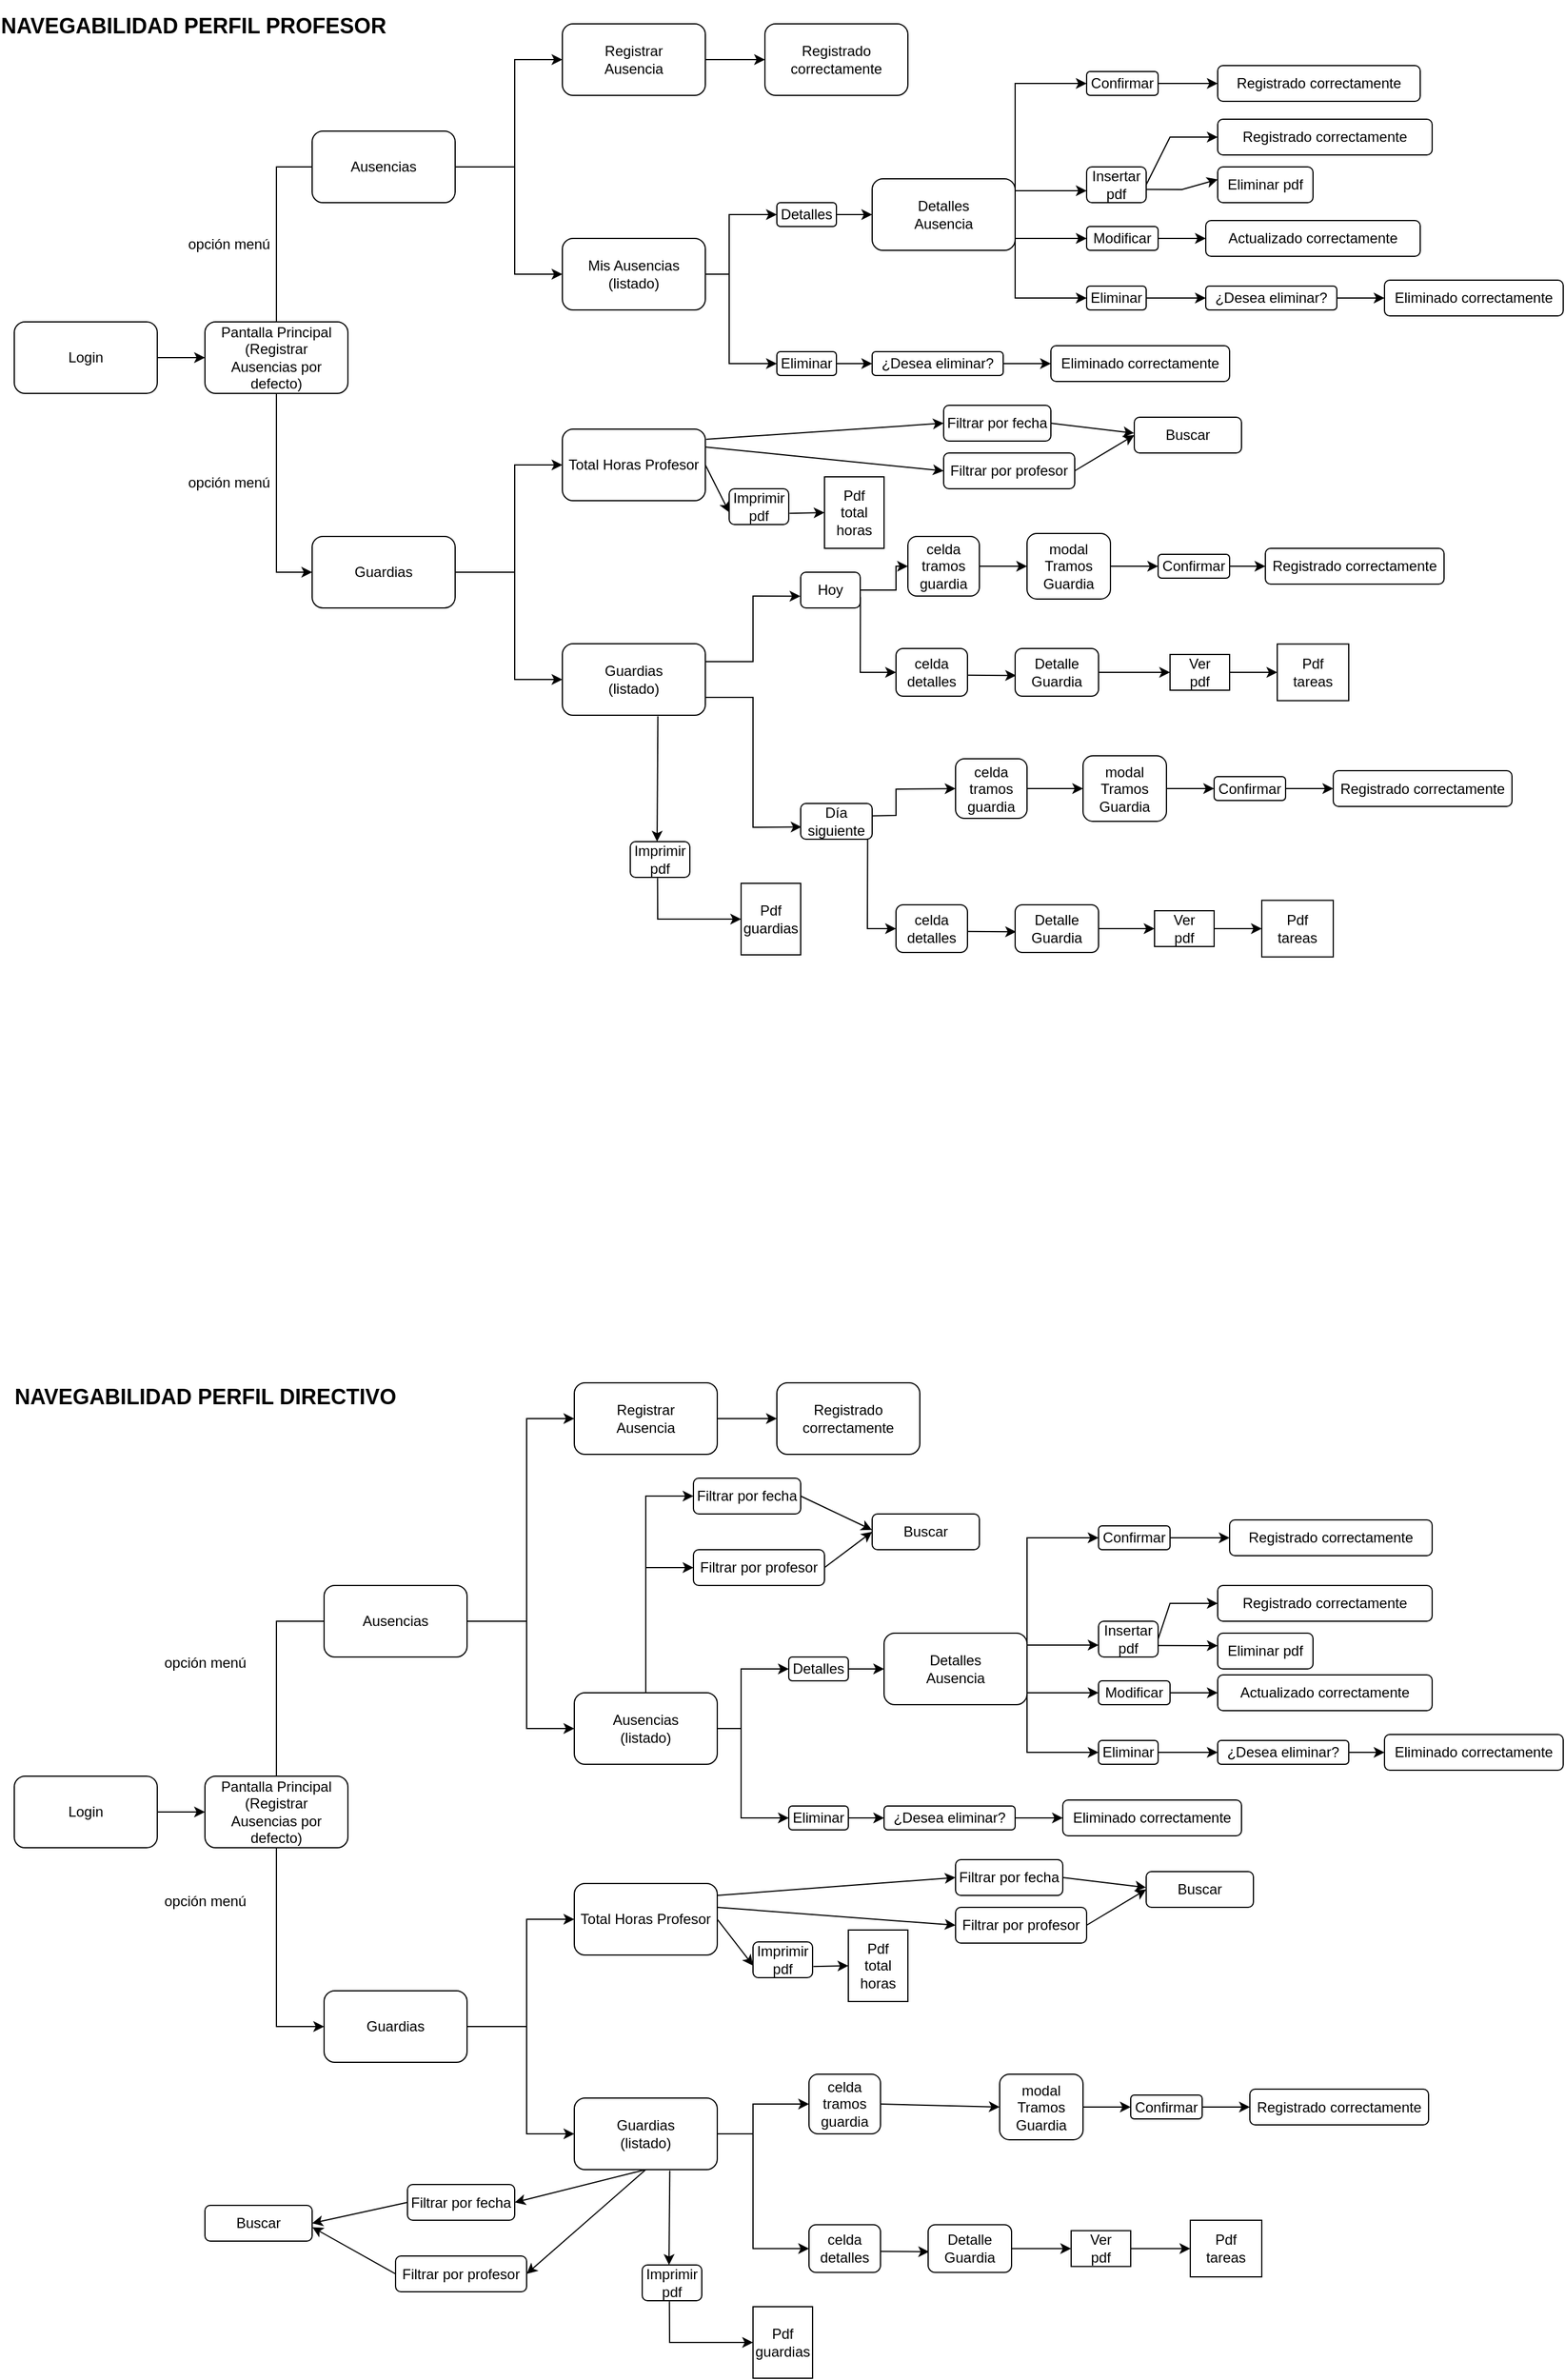 <mxfile version="26.2.14">
  <diagram name="Página-1" id="MFs6ydKTdMuxzhaCh-tt">
    <mxGraphModel dx="469" dy="609" grid="1" gridSize="10" guides="1" tooltips="1" connect="1" arrows="1" fold="1" page="1" pageScale="1" pageWidth="1654" pageHeight="1169" background="#FFFFFF" math="0" shadow="0">
      <root>
        <mxCell id="0" />
        <mxCell id="1" parent="0" />
        <mxCell id="GkVGKFVJyvjtUIZakYLx-1" value="Login" style="rounded=1;whiteSpace=wrap;html=1;" parent="1" vertex="1">
          <mxGeometry x="130" y="420" width="120" height="60" as="geometry" />
        </mxCell>
        <mxCell id="GkVGKFVJyvjtUIZakYLx-3" value="" style="endArrow=classic;html=1;rounded=0;exitX=1;exitY=0.5;exitDx=0;exitDy=0;" parent="1" source="GkVGKFVJyvjtUIZakYLx-1" target="GkVGKFVJyvjtUIZakYLx-4" edge="1">
          <mxGeometry width="50" height="50" relative="1" as="geometry">
            <mxPoint x="220" y="300" as="sourcePoint" />
            <mxPoint x="290" y="210" as="targetPoint" />
          </mxGeometry>
        </mxCell>
        <mxCell id="GkVGKFVJyvjtUIZakYLx-4" value="Pantalla Principal (Registrar&lt;div&gt;Ausencias por defecto)&lt;/div&gt;" style="rounded=1;whiteSpace=wrap;html=1;" parent="1" vertex="1">
          <mxGeometry x="290" y="420" width="120" height="60" as="geometry" />
        </mxCell>
        <mxCell id="GkVGKFVJyvjtUIZakYLx-5" value="" style="endArrow=classic;html=1;rounded=0;exitX=0.5;exitY=0;exitDx=0;exitDy=0;" parent="1" source="GkVGKFVJyvjtUIZakYLx-4" target="GkVGKFVJyvjtUIZakYLx-6" edge="1">
          <mxGeometry width="50" height="50" relative="1" as="geometry">
            <mxPoint x="410" y="449" as="sourcePoint" />
            <mxPoint x="520" y="449.41" as="targetPoint" />
            <Array as="points">
              <mxPoint x="350" y="290" />
              <mxPoint x="460" y="290" />
            </Array>
          </mxGeometry>
        </mxCell>
        <mxCell id="GkVGKFVJyvjtUIZakYLx-6" value="Ausencias" style="rounded=1;whiteSpace=wrap;html=1;" parent="1" vertex="1">
          <mxGeometry x="380" y="260" width="120" height="60" as="geometry" />
        </mxCell>
        <mxCell id="GkVGKFVJyvjtUIZakYLx-11" value="" style="endArrow=classic;html=1;rounded=0;exitX=0.5;exitY=1;exitDx=0;exitDy=0;entryX=0;entryY=0.5;entryDx=0;entryDy=0;" parent="1" source="GkVGKFVJyvjtUIZakYLx-4" target="GkVGKFVJyvjtUIZakYLx-12" edge="1">
          <mxGeometry width="50" height="50" relative="1" as="geometry">
            <mxPoint x="329.95" y="548.92" as="sourcePoint" />
            <mxPoint x="510" y="540" as="targetPoint" />
            <Array as="points">
              <mxPoint x="350" y="630" />
            </Array>
          </mxGeometry>
        </mxCell>
        <mxCell id="GkVGKFVJyvjtUIZakYLx-12" value="Guardias" style="rounded=1;whiteSpace=wrap;html=1;" parent="1" vertex="1">
          <mxGeometry x="380" y="600" width="120" height="60" as="geometry" />
        </mxCell>
        <mxCell id="GkVGKFVJyvjtUIZakYLx-13" value="Registrar&lt;div&gt;Ausencia&lt;/div&gt;" style="rounded=1;whiteSpace=wrap;html=1;" parent="1" vertex="1">
          <mxGeometry x="590" y="170" width="120" height="60" as="geometry" />
        </mxCell>
        <mxCell id="GkVGKFVJyvjtUIZakYLx-14" value="" style="endArrow=classic;html=1;rounded=0;exitX=1;exitY=0.5;exitDx=0;exitDy=0;entryX=0;entryY=0.5;entryDx=0;entryDy=0;" parent="1" source="GkVGKFVJyvjtUIZakYLx-6" target="GkVGKFVJyvjtUIZakYLx-13" edge="1">
          <mxGeometry width="50" height="50" relative="1" as="geometry">
            <mxPoint x="650" y="340" as="sourcePoint" />
            <mxPoint x="590" y="290" as="targetPoint" />
            <Array as="points">
              <mxPoint x="550" y="290" />
              <mxPoint x="550" y="200" />
            </Array>
          </mxGeometry>
        </mxCell>
        <mxCell id="GkVGKFVJyvjtUIZakYLx-15" value="Registrado&lt;div&gt;correctamente&lt;/div&gt;" style="rounded=1;whiteSpace=wrap;html=1;" parent="1" vertex="1">
          <mxGeometry x="760" y="170" width="120" height="60" as="geometry" />
        </mxCell>
        <mxCell id="GkVGKFVJyvjtUIZakYLx-16" value="" style="endArrow=classic;html=1;rounded=0;exitX=1;exitY=0.5;exitDx=0;exitDy=0;entryX=0;entryY=0.5;entryDx=0;entryDy=0;" parent="1" source="GkVGKFVJyvjtUIZakYLx-13" target="GkVGKFVJyvjtUIZakYLx-15" edge="1">
          <mxGeometry width="50" height="50" relative="1" as="geometry">
            <mxPoint x="860" y="200" as="sourcePoint" />
            <mxPoint x="910" y="150" as="targetPoint" />
          </mxGeometry>
        </mxCell>
        <mxCell id="GkVGKFVJyvjtUIZakYLx-17" value="Mis Ausencias&lt;div&gt;(listado)&lt;/div&gt;" style="rounded=1;whiteSpace=wrap;html=1;" parent="1" vertex="1">
          <mxGeometry x="590" y="350" width="120" height="60" as="geometry" />
        </mxCell>
        <mxCell id="GkVGKFVJyvjtUIZakYLx-18" value="" style="endArrow=classic;html=1;rounded=0;entryX=0;entryY=0.5;entryDx=0;entryDy=0;" parent="1" target="GkVGKFVJyvjtUIZakYLx-17" edge="1">
          <mxGeometry width="50" height="50" relative="1" as="geometry">
            <mxPoint x="550" y="290" as="sourcePoint" />
            <mxPoint x="770" y="240" as="targetPoint" />
            <Array as="points">
              <mxPoint x="550" y="380" />
            </Array>
          </mxGeometry>
        </mxCell>
        <mxCell id="GkVGKFVJyvjtUIZakYLx-21" value="" style="endArrow=classic;html=1;rounded=0;exitX=1;exitY=0.5;exitDx=0;exitDy=0;entryX=0;entryY=0.5;entryDx=0;entryDy=0;entryPerimeter=0;" parent="1" source="GkVGKFVJyvjtUIZakYLx-17" target="GkVGKFVJyvjtUIZakYLx-26" edge="1">
          <mxGeometry width="50" height="50" relative="1" as="geometry">
            <mxPoint x="870" y="380" as="sourcePoint" />
            <mxPoint x="770" y="330.0" as="targetPoint" />
            <Array as="points">
              <mxPoint x="730" y="380" />
              <mxPoint x="730" y="330" />
            </Array>
          </mxGeometry>
        </mxCell>
        <mxCell id="GkVGKFVJyvjtUIZakYLx-22" value="" style="endArrow=classic;html=1;rounded=0;entryX=0;entryY=0.5;entryDx=0;entryDy=0;" parent="1" target="GkVGKFVJyvjtUIZakYLx-27" edge="1">
          <mxGeometry width="50" height="50" relative="1" as="geometry">
            <mxPoint x="730" y="380" as="sourcePoint" />
            <mxPoint x="770" y="430" as="targetPoint" />
            <Array as="points">
              <mxPoint x="730" y="455" />
            </Array>
          </mxGeometry>
        </mxCell>
        <mxCell id="GkVGKFVJyvjtUIZakYLx-26" value="Detalles" style="rounded=1;whiteSpace=wrap;html=1;" parent="1" vertex="1">
          <mxGeometry x="770" y="320" width="50" height="20" as="geometry" />
        </mxCell>
        <mxCell id="GkVGKFVJyvjtUIZakYLx-27" value="Eliminar" style="rounded=1;whiteSpace=wrap;html=1;" parent="1" vertex="1">
          <mxGeometry x="770" y="445" width="50" height="20" as="geometry" />
        </mxCell>
        <mxCell id="GkVGKFVJyvjtUIZakYLx-28" value="" style="endArrow=classic;html=1;rounded=0;exitX=1;exitY=0.5;exitDx=0;exitDy=0;entryX=0;entryY=0.5;entryDx=0;entryDy=0;" parent="1" source="GkVGKFVJyvjtUIZakYLx-26" target="GkVGKFVJyvjtUIZakYLx-29" edge="1">
          <mxGeometry width="50" height="50" relative="1" as="geometry">
            <mxPoint x="820" y="340" as="sourcePoint" />
            <mxPoint x="860" y="330" as="targetPoint" />
          </mxGeometry>
        </mxCell>
        <mxCell id="GkVGKFVJyvjtUIZakYLx-29" value="Detalles&lt;div&gt;Ausencia&lt;/div&gt;" style="rounded=1;whiteSpace=wrap;html=1;" parent="1" vertex="1">
          <mxGeometry x="850" y="300" width="120" height="60" as="geometry" />
        </mxCell>
        <mxCell id="GkVGKFVJyvjtUIZakYLx-30" value="" style="endArrow=classic;html=1;rounded=0;exitX=1;exitY=0.25;exitDx=0;exitDy=0;entryX=0;entryY=0.5;entryDx=0;entryDy=0;" parent="1" source="GkVGKFVJyvjtUIZakYLx-29" target="GkVGKFVJyvjtUIZakYLx-34" edge="1">
          <mxGeometry width="50" height="50" relative="1" as="geometry">
            <mxPoint x="910" y="350" as="sourcePoint" />
            <mxPoint x="1030" y="260" as="targetPoint" />
            <Array as="points">
              <mxPoint x="970" y="220" />
            </Array>
          </mxGeometry>
        </mxCell>
        <mxCell id="GkVGKFVJyvjtUIZakYLx-31" value="" style="endArrow=classic;html=1;rounded=0;" parent="1" edge="1">
          <mxGeometry width="50" height="50" relative="1" as="geometry">
            <mxPoint x="970" y="310" as="sourcePoint" />
            <mxPoint x="1030" y="310" as="targetPoint" />
          </mxGeometry>
        </mxCell>
        <mxCell id="GkVGKFVJyvjtUIZakYLx-32" value="" style="endArrow=classic;html=1;rounded=0;entryX=0;entryY=0.5;entryDx=0;entryDy=0;" parent="1" target="GkVGKFVJyvjtUIZakYLx-36" edge="1">
          <mxGeometry width="50" height="50" relative="1" as="geometry">
            <mxPoint x="970" y="350" as="sourcePoint" />
            <mxPoint x="1030" y="350" as="targetPoint" />
          </mxGeometry>
        </mxCell>
        <mxCell id="GkVGKFVJyvjtUIZakYLx-33" value="" style="endArrow=classic;html=1;rounded=0;exitX=1;exitY=0.75;exitDx=0;exitDy=0;entryX=0;entryY=0.5;entryDx=0;entryDy=0;" parent="1" source="GkVGKFVJyvjtUIZakYLx-29" target="GkVGKFVJyvjtUIZakYLx-37" edge="1">
          <mxGeometry width="50" height="50" relative="1" as="geometry">
            <mxPoint x="980" y="390" as="sourcePoint" />
            <mxPoint x="1030" y="400" as="targetPoint" />
            <Array as="points">
              <mxPoint x="970" y="400" />
            </Array>
          </mxGeometry>
        </mxCell>
        <mxCell id="GkVGKFVJyvjtUIZakYLx-34" value="Confirmar" style="rounded=1;whiteSpace=wrap;html=1;" parent="1" vertex="1">
          <mxGeometry x="1030" y="210" width="60" height="20" as="geometry" />
        </mxCell>
        <mxCell id="GkVGKFVJyvjtUIZakYLx-35" value="Insertar&lt;div&gt;pdf&lt;/div&gt;" style="rounded=1;whiteSpace=wrap;html=1;" parent="1" vertex="1">
          <mxGeometry x="1030" y="290" width="50" height="30" as="geometry" />
        </mxCell>
        <mxCell id="GkVGKFVJyvjtUIZakYLx-36" value="Modificar" style="rounded=1;whiteSpace=wrap;html=1;" parent="1" vertex="1">
          <mxGeometry x="1030" y="340" width="60" height="20" as="geometry" />
        </mxCell>
        <mxCell id="GkVGKFVJyvjtUIZakYLx-37" value="Eliminar" style="rounded=1;whiteSpace=wrap;html=1;" parent="1" vertex="1">
          <mxGeometry x="1030" y="390" width="50" height="20" as="geometry" />
        </mxCell>
        <mxCell id="GkVGKFVJyvjtUIZakYLx-38" value="Registrado&amp;nbsp;&lt;span style=&quot;background-color: transparent; color: light-dark(rgb(0, 0, 0), rgb(255, 255, 255));&quot;&gt;correctamente&lt;/span&gt;" style="rounded=1;whiteSpace=wrap;html=1;" parent="1" vertex="1">
          <mxGeometry x="1140" y="205" width="170" height="30" as="geometry" />
        </mxCell>
        <mxCell id="GkVGKFVJyvjtUIZakYLx-39" value="" style="endArrow=classic;html=1;rounded=0;exitX=1;exitY=0.5;exitDx=0;exitDy=0;entryX=0;entryY=0.5;entryDx=0;entryDy=0;" parent="1" source="GkVGKFVJyvjtUIZakYLx-34" target="GkVGKFVJyvjtUIZakYLx-38" edge="1">
          <mxGeometry width="50" height="50" relative="1" as="geometry">
            <mxPoint x="960" y="320" as="sourcePoint" />
            <mxPoint x="1010" y="270" as="targetPoint" />
          </mxGeometry>
        </mxCell>
        <mxCell id="GkVGKFVJyvjtUIZakYLx-40" value="" style="endArrow=classic;html=1;rounded=0;exitX=1;exitY=0.5;exitDx=0;exitDy=0;entryX=0;entryY=0.5;entryDx=0;entryDy=0;" parent="1" source="GkVGKFVJyvjtUIZakYLx-35" target="GkVGKFVJyvjtUIZakYLx-41" edge="1">
          <mxGeometry width="50" height="50" relative="1" as="geometry">
            <mxPoint x="1080" y="310" as="sourcePoint" />
            <mxPoint x="1000" y="320" as="targetPoint" />
            <Array as="points">
              <mxPoint x="1100" y="265" />
            </Array>
          </mxGeometry>
        </mxCell>
        <mxCell id="GkVGKFVJyvjtUIZakYLx-41" value="Registrado&amp;nbsp;&lt;span style=&quot;color: light-dark(rgb(0, 0, 0), rgb(255, 255, 255)); background-color: transparent;&quot;&gt;correctamente&lt;/span&gt;" style="rounded=1;whiteSpace=wrap;html=1;" parent="1" vertex="1">
          <mxGeometry x="1140" y="250" width="180" height="30" as="geometry" />
        </mxCell>
        <mxCell id="GkVGKFVJyvjtUIZakYLx-42" value="" style="endArrow=classic;html=1;rounded=0;exitX=1;exitY=0.5;exitDx=0;exitDy=0;entryX=0;entryY=0.5;entryDx=0;entryDy=0;" parent="1" target="GkVGKFVJyvjtUIZakYLx-43" edge="1">
          <mxGeometry width="50" height="50" relative="1" as="geometry">
            <mxPoint x="1090" y="350" as="sourcePoint" />
            <mxPoint x="1010" y="360" as="targetPoint" />
          </mxGeometry>
        </mxCell>
        <mxCell id="GkVGKFVJyvjtUIZakYLx-43" value="Actualizado&amp;nbsp;&lt;span style=&quot;background-color: transparent; color: light-dark(rgb(0, 0, 0), rgb(255, 255, 255));&quot;&gt;correctamente&lt;/span&gt;" style="rounded=1;whiteSpace=wrap;html=1;" parent="1" vertex="1">
          <mxGeometry x="1130" y="335" width="180" height="30" as="geometry" />
        </mxCell>
        <mxCell id="GkVGKFVJyvjtUIZakYLx-44" value="" style="endArrow=classic;html=1;rounded=0;entryX=0;entryY=0.5;entryDx=0;entryDy=0;exitX=1;exitY=0.5;exitDx=0;exitDy=0;" parent="1" source="GkVGKFVJyvjtUIZakYLx-48" target="GkVGKFVJyvjtUIZakYLx-45" edge="1">
          <mxGeometry width="50" height="50" relative="1" as="geometry">
            <mxPoint x="1180" y="415" as="sourcePoint" />
            <mxPoint x="1010" y="425" as="targetPoint" />
          </mxGeometry>
        </mxCell>
        <mxCell id="GkVGKFVJyvjtUIZakYLx-45" value="Eliminado&amp;nbsp;&lt;span style=&quot;background-color: transparent; color: light-dark(rgb(0, 0, 0), rgb(255, 255, 255));&quot;&gt;correctamente&lt;/span&gt;" style="rounded=1;whiteSpace=wrap;html=1;" parent="1" vertex="1">
          <mxGeometry x="1280" y="385" width="150" height="30" as="geometry" />
        </mxCell>
        <mxCell id="GkVGKFVJyvjtUIZakYLx-47" value="" style="endArrow=classic;html=1;rounded=0;exitX=1;exitY=0.5;exitDx=0;exitDy=0;entryX=0;entryY=0.5;entryDx=0;entryDy=0;" parent="1" source="GkVGKFVJyvjtUIZakYLx-37" target="GkVGKFVJyvjtUIZakYLx-48" edge="1">
          <mxGeometry width="50" height="50" relative="1" as="geometry">
            <mxPoint x="1010" y="500" as="sourcePoint" />
            <mxPoint x="1050" y="500" as="targetPoint" />
          </mxGeometry>
        </mxCell>
        <mxCell id="GkVGKFVJyvjtUIZakYLx-48" value="¿Desea eliminar?" style="rounded=1;whiteSpace=wrap;html=1;" parent="1" vertex="1">
          <mxGeometry x="1130" y="390" width="110" height="20" as="geometry" />
        </mxCell>
        <mxCell id="GkVGKFVJyvjtUIZakYLx-49" value="" style="endArrow=classic;html=1;rounded=0;exitX=1;exitY=0.5;exitDx=0;exitDy=0;entryX=0;entryY=0.5;entryDx=0;entryDy=0;" parent="1" source="GkVGKFVJyvjtUIZakYLx-27" target="GkVGKFVJyvjtUIZakYLx-50" edge="1">
          <mxGeometry width="50" height="50" relative="1" as="geometry">
            <mxPoint x="880" y="455" as="sourcePoint" />
            <mxPoint x="850" y="555" as="targetPoint" />
          </mxGeometry>
        </mxCell>
        <mxCell id="GkVGKFVJyvjtUIZakYLx-50" value="¿Desea eliminar?" style="rounded=1;whiteSpace=wrap;html=1;" parent="1" vertex="1">
          <mxGeometry x="850" y="445" width="110" height="20" as="geometry" />
        </mxCell>
        <mxCell id="GkVGKFVJyvjtUIZakYLx-51" value="" style="endArrow=classic;html=1;rounded=0;entryX=0;entryY=0.5;entryDx=0;entryDy=0;exitX=1;exitY=0.5;exitDx=0;exitDy=0;" parent="1" source="GkVGKFVJyvjtUIZakYLx-50" target="GkVGKFVJyvjtUIZakYLx-52" edge="1">
          <mxGeometry width="50" height="50" relative="1" as="geometry">
            <mxPoint x="980" y="470" as="sourcePoint" />
            <mxPoint x="810" y="480" as="targetPoint" />
          </mxGeometry>
        </mxCell>
        <mxCell id="GkVGKFVJyvjtUIZakYLx-52" value="Eliminado&amp;nbsp;&lt;span style=&quot;background-color: transparent; color: light-dark(rgb(0, 0, 0), rgb(255, 255, 255));&quot;&gt;correctamente&lt;/span&gt;" style="rounded=1;whiteSpace=wrap;html=1;" parent="1" vertex="1">
          <mxGeometry x="1000" y="440" width="150" height="30" as="geometry" />
        </mxCell>
        <mxCell id="GkVGKFVJyvjtUIZakYLx-53" value="" style="endArrow=classic;html=1;rounded=0;exitX=1;exitY=0.5;exitDx=0;exitDy=0;entryX=0;entryY=0.5;entryDx=0;entryDy=0;" parent="1" source="GkVGKFVJyvjtUIZakYLx-12" target="GkVGKFVJyvjtUIZakYLx-55" edge="1">
          <mxGeometry width="50" height="50" relative="1" as="geometry">
            <mxPoint x="500" y="630" as="sourcePoint" />
            <mxPoint x="590" y="630" as="targetPoint" />
            <Array as="points">
              <mxPoint x="550" y="630" />
              <mxPoint x="550" y="540" />
            </Array>
          </mxGeometry>
        </mxCell>
        <mxCell id="GkVGKFVJyvjtUIZakYLx-54" value="" style="endArrow=classic;html=1;rounded=0;entryX=0;entryY=0.5;entryDx=0;entryDy=0;" parent="1" target="GkVGKFVJyvjtUIZakYLx-56" edge="1">
          <mxGeometry width="50" height="50" relative="1" as="geometry">
            <mxPoint x="550" y="630" as="sourcePoint" />
            <mxPoint x="770" y="580" as="targetPoint" />
            <Array as="points">
              <mxPoint x="550" y="720" />
            </Array>
          </mxGeometry>
        </mxCell>
        <mxCell id="GkVGKFVJyvjtUIZakYLx-55" value="Total Horas Profesor" style="rounded=1;whiteSpace=wrap;html=1;" parent="1" vertex="1">
          <mxGeometry x="590" y="510" width="120" height="60" as="geometry" />
        </mxCell>
        <mxCell id="GkVGKFVJyvjtUIZakYLx-56" value="Guardias&lt;br&gt;&lt;div&gt;(listado)&lt;/div&gt;" style="rounded=1;whiteSpace=wrap;html=1;" parent="1" vertex="1">
          <mxGeometry x="590" y="690" width="120" height="60" as="geometry" />
        </mxCell>
        <mxCell id="GkVGKFVJyvjtUIZakYLx-57" value="" style="endArrow=classic;html=1;rounded=0;exitX=1;exitY=0.5;exitDx=0;exitDy=0;entryX=0.002;entryY=0.663;entryDx=0;entryDy=0;entryPerimeter=0;" parent="1" source="GkVGKFVJyvjtUIZakYLx-55" target="GkVGKFVJyvjtUIZakYLx-58" edge="1">
          <mxGeometry width="50" height="50" relative="1" as="geometry">
            <mxPoint x="710" y="540" as="sourcePoint" />
            <mxPoint x="770" y="540" as="targetPoint" />
          </mxGeometry>
        </mxCell>
        <mxCell id="GkVGKFVJyvjtUIZakYLx-58" value="Imprimir&lt;div&gt;pdf&lt;/div&gt;" style="rounded=1;whiteSpace=wrap;html=1;" parent="1" vertex="1">
          <mxGeometry x="730" y="560" width="50" height="30" as="geometry" />
        </mxCell>
        <mxCell id="GkVGKFVJyvjtUIZakYLx-59" value="Pdf&lt;div&gt;total&lt;/div&gt;&lt;div&gt;horas&lt;/div&gt;" style="rounded=0;whiteSpace=wrap;html=1;" parent="1" vertex="1">
          <mxGeometry x="810" y="550" width="50" height="60" as="geometry" />
        </mxCell>
        <mxCell id="GkVGKFVJyvjtUIZakYLx-60" value="" style="endArrow=classic;html=1;rounded=0;exitX=1.014;exitY=0.687;exitDx=0;exitDy=0;exitPerimeter=0;entryX=0;entryY=0.5;entryDx=0;entryDy=0;" parent="1" source="GkVGKFVJyvjtUIZakYLx-58" target="GkVGKFVJyvjtUIZakYLx-59" edge="1">
          <mxGeometry width="50" height="50" relative="1" as="geometry">
            <mxPoint x="840" y="560" as="sourcePoint" />
            <mxPoint x="900" y="560" as="targetPoint" />
          </mxGeometry>
        </mxCell>
        <mxCell id="GkVGKFVJyvjtUIZakYLx-61" value="" style="endArrow=classic;html=1;rounded=0;exitX=1;exitY=0.25;exitDx=0;exitDy=0;entryX=-0.005;entryY=0.671;entryDx=0;entryDy=0;entryPerimeter=0;" parent="1" source="GkVGKFVJyvjtUIZakYLx-56" target="GkVGKFVJyvjtUIZakYLx-62" edge="1">
          <mxGeometry width="50" height="50" relative="1" as="geometry">
            <mxPoint x="700" y="690" as="sourcePoint" />
            <mxPoint x="790" y="650" as="targetPoint" />
            <Array as="points">
              <mxPoint x="750" y="705" />
              <mxPoint x="750" y="650" />
            </Array>
          </mxGeometry>
        </mxCell>
        <mxCell id="GkVGKFVJyvjtUIZakYLx-62" value="Hoy" style="rounded=1;whiteSpace=wrap;html=1;" parent="1" vertex="1">
          <mxGeometry x="790" y="630" width="50" height="30" as="geometry" />
        </mxCell>
        <mxCell id="GkVGKFVJyvjtUIZakYLx-63" value="" style="endArrow=classic;html=1;rounded=0;exitX=1;exitY=0.75;exitDx=0;exitDy=0;entryX=0.012;entryY=0.657;entryDx=0;entryDy=0;entryPerimeter=0;" parent="1" source="GkVGKFVJyvjtUIZakYLx-56" target="GkVGKFVJyvjtUIZakYLx-64" edge="1">
          <mxGeometry width="50" height="50" relative="1" as="geometry">
            <mxPoint x="730" y="780" as="sourcePoint" />
            <mxPoint x="790" y="780" as="targetPoint" />
            <Array as="points">
              <mxPoint x="750" y="735" />
              <mxPoint x="750" y="844" />
            </Array>
          </mxGeometry>
        </mxCell>
        <mxCell id="GkVGKFVJyvjtUIZakYLx-64" value="Día&lt;div&gt;siguiente&lt;/div&gt;" style="rounded=1;whiteSpace=wrap;html=1;" parent="1" vertex="1">
          <mxGeometry x="790" y="824" width="60" height="30" as="geometry" />
        </mxCell>
        <mxCell id="GkVGKFVJyvjtUIZakYLx-69" value="" style="endArrow=classic;html=1;rounded=0;exitX=1;exitY=0.5;exitDx=0;exitDy=0;entryX=0;entryY=0.5;entryDx=0;entryDy=0;" parent="1" source="GkVGKFVJyvjtUIZakYLx-62" target="GkVGKFVJyvjtUIZakYLx-70" edge="1">
          <mxGeometry width="50" height="50" relative="1" as="geometry">
            <mxPoint x="860" y="635" as="sourcePoint" />
            <mxPoint x="900" y="690" as="targetPoint" />
            <Array as="points">
              <mxPoint x="870" y="645" />
              <mxPoint x="870" y="625" />
            </Array>
          </mxGeometry>
        </mxCell>
        <mxCell id="GkVGKFVJyvjtUIZakYLx-70" value="celda&lt;div&gt;tramos&lt;/div&gt;&lt;div&gt;guardia&lt;/div&gt;" style="rounded=1;whiteSpace=wrap;html=1;" parent="1" vertex="1">
          <mxGeometry x="880" y="600" width="60" height="50" as="geometry" />
        </mxCell>
        <mxCell id="GkVGKFVJyvjtUIZakYLx-71" value="" style="endArrow=classic;html=1;rounded=0;exitX=1.003;exitY=0.696;exitDx=0;exitDy=0;entryX=0;entryY=0.5;entryDx=0;entryDy=0;exitPerimeter=0;" parent="1" source="GkVGKFVJyvjtUIZakYLx-62" target="GkVGKFVJyvjtUIZakYLx-72" edge="1">
          <mxGeometry width="50" height="50" relative="1" as="geometry">
            <mxPoint x="840" y="635" as="sourcePoint" />
            <mxPoint x="900" y="752.5" as="targetPoint" />
            <Array as="points">
              <mxPoint x="840" y="714" />
            </Array>
          </mxGeometry>
        </mxCell>
        <mxCell id="GkVGKFVJyvjtUIZakYLx-72" value="celda&lt;div&gt;detalles&lt;/div&gt;" style="rounded=1;whiteSpace=wrap;html=1;" parent="1" vertex="1">
          <mxGeometry x="870" y="694" width="60" height="40" as="geometry" />
        </mxCell>
        <mxCell id="GkVGKFVJyvjtUIZakYLx-73" value="" style="endArrow=classic;html=1;rounded=0;exitX=1;exitY=0.5;exitDx=0;exitDy=0;entryX=0;entryY=0.5;entryDx=0;entryDy=0;" parent="1" source="GkVGKFVJyvjtUIZakYLx-70" target="GkVGKFVJyvjtUIZakYLx-74" edge="1">
          <mxGeometry width="50" height="50" relative="1" as="geometry">
            <mxPoint x="960" y="665" as="sourcePoint" />
            <mxPoint x="1020" y="665" as="targetPoint" />
          </mxGeometry>
        </mxCell>
        <mxCell id="GkVGKFVJyvjtUIZakYLx-74" value="modal&lt;div&gt;Tramos&lt;/div&gt;&lt;div&gt;Guardia&lt;/div&gt;" style="rounded=1;whiteSpace=wrap;html=1;" parent="1" vertex="1">
          <mxGeometry x="980" y="597.5" width="70" height="55" as="geometry" />
        </mxCell>
        <mxCell id="GkVGKFVJyvjtUIZakYLx-75" value="Confirmar" style="rounded=1;whiteSpace=wrap;html=1;" parent="1" vertex="1">
          <mxGeometry x="1090" y="615" width="60" height="20" as="geometry" />
        </mxCell>
        <mxCell id="GkVGKFVJyvjtUIZakYLx-76" value="" style="endArrow=classic;html=1;rounded=0;exitX=1;exitY=0.5;exitDx=0;exitDy=0;entryX=0;entryY=0.5;entryDx=0;entryDy=0;" parent="1" source="GkVGKFVJyvjtUIZakYLx-74" target="GkVGKFVJyvjtUIZakYLx-75" edge="1">
          <mxGeometry width="50" height="50" relative="1" as="geometry">
            <mxPoint x="1210" y="680" as="sourcePoint" />
            <mxPoint x="1260" y="630" as="targetPoint" />
          </mxGeometry>
        </mxCell>
        <mxCell id="GkVGKFVJyvjtUIZakYLx-77" value="" style="endArrow=classic;html=1;rounded=0;exitX=1;exitY=0.5;exitDx=0;exitDy=0;entryX=0;entryY=0.5;entryDx=0;entryDy=0;" parent="1" source="GkVGKFVJyvjtUIZakYLx-75" target="GkVGKFVJyvjtUIZakYLx-78" edge="1">
          <mxGeometry width="50" height="50" relative="1" as="geometry">
            <mxPoint x="1240" y="665" as="sourcePoint" />
            <mxPoint x="1160" y="675" as="targetPoint" />
          </mxGeometry>
        </mxCell>
        <mxCell id="GkVGKFVJyvjtUIZakYLx-78" value="Registrado&amp;nbsp;&lt;span style=&quot;background-color: transparent; color: light-dark(rgb(0, 0, 0), rgb(255, 255, 255));&quot;&gt;correctamente&lt;/span&gt;" style="rounded=1;whiteSpace=wrap;html=1;" parent="1" vertex="1">
          <mxGeometry x="1180" y="610" width="150" height="30" as="geometry" />
        </mxCell>
        <mxCell id="GkVGKFVJyvjtUIZakYLx-79" value="" style="endArrow=classic;html=1;rounded=0;exitX=0.994;exitY=0.56;exitDx=0;exitDy=0;entryX=0.011;entryY=0.566;entryDx=0;entryDy=0;entryPerimeter=0;exitPerimeter=0;" parent="1" source="GkVGKFVJyvjtUIZakYLx-72" target="GkVGKFVJyvjtUIZakYLx-80" edge="1">
          <mxGeometry width="50" height="50" relative="1" as="geometry">
            <mxPoint x="990" y="714" as="sourcePoint" />
            <mxPoint x="1050" y="714" as="targetPoint" />
          </mxGeometry>
        </mxCell>
        <mxCell id="GkVGKFVJyvjtUIZakYLx-80" value="Detalle&lt;div&gt;Guardia&lt;/div&gt;" style="rounded=1;whiteSpace=wrap;html=1;" parent="1" vertex="1">
          <mxGeometry x="970" y="694" width="70" height="40" as="geometry" />
        </mxCell>
        <mxCell id="GkVGKFVJyvjtUIZakYLx-81" value="" style="endArrow=classic;html=1;rounded=0;exitX=1;exitY=0.5;exitDx=0;exitDy=0;entryX=0;entryY=0.5;entryDx=0;entryDy=0;" parent="1" source="GkVGKFVJyvjtUIZakYLx-80" target="GkVGKFVJyvjtUIZakYLx-82" edge="1">
          <mxGeometry width="50" height="50" relative="1" as="geometry">
            <mxPoint x="1120" y="734" as="sourcePoint" />
            <mxPoint x="1180" y="734" as="targetPoint" />
          </mxGeometry>
        </mxCell>
        <mxCell id="GkVGKFVJyvjtUIZakYLx-82" value="Ver&lt;div&gt;pdf&lt;/div&gt;" style="rounded=0;whiteSpace=wrap;html=1;" parent="1" vertex="1">
          <mxGeometry x="1100" y="699" width="50" height="30" as="geometry" />
        </mxCell>
        <mxCell id="GkVGKFVJyvjtUIZakYLx-83" value="" style="endArrow=classic;html=1;rounded=0;exitX=1;exitY=0.5;exitDx=0;exitDy=0;entryX=0;entryY=0.5;entryDx=0;entryDy=0;" parent="1" source="GkVGKFVJyvjtUIZakYLx-82" target="GkVGKFVJyvjtUIZakYLx-84" edge="1">
          <mxGeometry width="50" height="50" relative="1" as="geometry">
            <mxPoint x="1200" y="714" as="sourcePoint" />
            <mxPoint x="1289" y="729" as="targetPoint" />
          </mxGeometry>
        </mxCell>
        <mxCell id="GkVGKFVJyvjtUIZakYLx-84" value="Pdf&lt;div&gt;tareas&lt;/div&gt;" style="rounded=0;whiteSpace=wrap;html=1;" parent="1" vertex="1">
          <mxGeometry x="1190" y="690.25" width="60" height="47.5" as="geometry" />
        </mxCell>
        <mxCell id="GkVGKFVJyvjtUIZakYLx-86" value="" style="endArrow=classic;html=1;rounded=0;exitX=0.457;exitY=1.02;exitDx=0;exitDy=0;entryX=0;entryY=0.5;entryDx=0;entryDy=0;exitPerimeter=0;" parent="1" source="GkVGKFVJyvjtUIZakYLx-109" target="GkVGKFVJyvjtUIZakYLx-87" edge="1">
          <mxGeometry width="50" height="50" relative="1" as="geometry">
            <mxPoint x="670" y="921" as="sourcePoint" />
            <mxPoint x="759" y="936" as="targetPoint" />
            <Array as="points">
              <mxPoint x="670" y="921" />
            </Array>
          </mxGeometry>
        </mxCell>
        <mxCell id="GkVGKFVJyvjtUIZakYLx-87" value="Pdf&lt;div&gt;guardias&lt;/div&gt;" style="rounded=0;whiteSpace=wrap;html=1;" parent="1" vertex="1">
          <mxGeometry x="740" y="891" width="50" height="60" as="geometry" />
        </mxCell>
        <mxCell id="GkVGKFVJyvjtUIZakYLx-88" value="celda&lt;div&gt;tramos&lt;/div&gt;&lt;div&gt;guardia&lt;/div&gt;" style="rounded=1;whiteSpace=wrap;html=1;" parent="1" vertex="1">
          <mxGeometry x="920" y="786.5" width="60" height="50" as="geometry" />
        </mxCell>
        <mxCell id="GkVGKFVJyvjtUIZakYLx-89" value="celda&lt;div&gt;detalles&lt;/div&gt;" style="rounded=1;whiteSpace=wrap;html=1;" parent="1" vertex="1">
          <mxGeometry x="870" y="909" width="60" height="40" as="geometry" />
        </mxCell>
        <mxCell id="GkVGKFVJyvjtUIZakYLx-90" value="" style="endArrow=classic;html=1;rounded=0;exitX=1;exitY=0.5;exitDx=0;exitDy=0;entryX=0;entryY=0.5;entryDx=0;entryDy=0;" parent="1" source="GkVGKFVJyvjtUIZakYLx-88" target="GkVGKFVJyvjtUIZakYLx-91" edge="1">
          <mxGeometry width="50" height="50" relative="1" as="geometry">
            <mxPoint x="960" y="864" as="sourcePoint" />
            <mxPoint x="1020" y="864" as="targetPoint" />
          </mxGeometry>
        </mxCell>
        <mxCell id="GkVGKFVJyvjtUIZakYLx-91" value="modal&lt;div&gt;Tramos&lt;/div&gt;&lt;div&gt;Guardia&lt;/div&gt;" style="rounded=1;whiteSpace=wrap;html=1;" parent="1" vertex="1">
          <mxGeometry x="1027" y="784" width="70" height="55" as="geometry" />
        </mxCell>
        <mxCell id="GkVGKFVJyvjtUIZakYLx-92" value="Confirmar" style="rounded=1;whiteSpace=wrap;html=1;" parent="1" vertex="1">
          <mxGeometry x="1137" y="801.5" width="60" height="20" as="geometry" />
        </mxCell>
        <mxCell id="GkVGKFVJyvjtUIZakYLx-93" value="" style="endArrow=classic;html=1;rounded=0;exitX=1;exitY=0.5;exitDx=0;exitDy=0;entryX=0;entryY=0.5;entryDx=0;entryDy=0;" parent="1" source="GkVGKFVJyvjtUIZakYLx-91" target="GkVGKFVJyvjtUIZakYLx-92" edge="1">
          <mxGeometry width="50" height="50" relative="1" as="geometry">
            <mxPoint x="1157" y="876.5" as="sourcePoint" />
            <mxPoint x="1207" y="826.5" as="targetPoint" />
          </mxGeometry>
        </mxCell>
        <mxCell id="GkVGKFVJyvjtUIZakYLx-94" value="" style="endArrow=classic;html=1;rounded=0;exitX=1;exitY=0.5;exitDx=0;exitDy=0;entryX=0;entryY=0.5;entryDx=0;entryDy=0;" parent="1" source="GkVGKFVJyvjtUIZakYLx-92" target="GkVGKFVJyvjtUIZakYLx-95" edge="1">
          <mxGeometry width="50" height="50" relative="1" as="geometry">
            <mxPoint x="1187" y="861.5" as="sourcePoint" />
            <mxPoint x="1107" y="871.5" as="targetPoint" />
          </mxGeometry>
        </mxCell>
        <mxCell id="GkVGKFVJyvjtUIZakYLx-95" value="Registrado&amp;nbsp;&lt;span style=&quot;color: light-dark(rgb(0, 0, 0), rgb(255, 255, 255)); background-color: transparent;&quot;&gt;correctamente&lt;/span&gt;" style="rounded=1;whiteSpace=wrap;html=1;" parent="1" vertex="1">
          <mxGeometry x="1237" y="796.5" width="150" height="30" as="geometry" />
        </mxCell>
        <mxCell id="GkVGKFVJyvjtUIZakYLx-96" value="" style="endArrow=classic;html=1;rounded=0;exitX=0.994;exitY=0.56;exitDx=0;exitDy=0;entryX=0.011;entryY=0.566;entryDx=0;entryDy=0;entryPerimeter=0;exitPerimeter=0;" parent="1" source="GkVGKFVJyvjtUIZakYLx-89" target="GkVGKFVJyvjtUIZakYLx-97" edge="1">
          <mxGeometry width="50" height="50" relative="1" as="geometry">
            <mxPoint x="990" y="929" as="sourcePoint" />
            <mxPoint x="1050" y="929" as="targetPoint" />
          </mxGeometry>
        </mxCell>
        <mxCell id="GkVGKFVJyvjtUIZakYLx-97" value="Detalle&lt;div&gt;Guardia&lt;/div&gt;" style="rounded=1;whiteSpace=wrap;html=1;" parent="1" vertex="1">
          <mxGeometry x="970" y="909" width="70" height="40" as="geometry" />
        </mxCell>
        <mxCell id="GkVGKFVJyvjtUIZakYLx-103" value="" style="endArrow=classic;html=1;rounded=0;entryX=0;entryY=0.5;entryDx=0;entryDy=0;exitX=1.004;exitY=0.344;exitDx=0;exitDy=0;exitPerimeter=0;" parent="1" source="GkVGKFVJyvjtUIZakYLx-64" target="GkVGKFVJyvjtUIZakYLx-88" edge="1">
          <mxGeometry width="50" height="50" relative="1" as="geometry">
            <mxPoint x="850" y="834" as="sourcePoint" />
            <mxPoint x="980" y="774" as="targetPoint" />
            <Array as="points">
              <mxPoint x="870" y="834" />
              <mxPoint x="870" y="812" />
            </Array>
          </mxGeometry>
        </mxCell>
        <mxCell id="GkVGKFVJyvjtUIZakYLx-104" value="" style="endArrow=classic;html=1;rounded=0;exitX=0.937;exitY=0.993;exitDx=0;exitDy=0;exitPerimeter=0;entryX=0;entryY=0.5;entryDx=0;entryDy=0;" parent="1" source="GkVGKFVJyvjtUIZakYLx-64" target="GkVGKFVJyvjtUIZakYLx-89" edge="1">
          <mxGeometry width="50" height="50" relative="1" as="geometry">
            <mxPoint x="910" y="904" as="sourcePoint" />
            <mxPoint x="960" y="854" as="targetPoint" />
            <Array as="points">
              <mxPoint x="846" y="929" />
            </Array>
          </mxGeometry>
        </mxCell>
        <mxCell id="GkVGKFVJyvjtUIZakYLx-105" value="&lt;font style=&quot;font-size: 18px;&quot;&gt;NAVEGABILIDAD PERFIL PROFESOR&lt;/font&gt;" style="text;strokeColor=none;fillColor=none;html=1;fontSize=24;fontStyle=1;verticalAlign=middle;align=center;" parent="1" vertex="1">
          <mxGeometry x="230" y="150" width="100" height="40" as="geometry" />
        </mxCell>
        <mxCell id="GkVGKFVJyvjtUIZakYLx-107" value="" style="endArrow=classic;html=1;rounded=0;exitX=0.668;exitY=1.014;exitDx=0;exitDy=0;exitPerimeter=0;entryX=0.45;entryY=0;entryDx=0;entryDy=0;entryPerimeter=0;" parent="1" source="GkVGKFVJyvjtUIZakYLx-56" target="GkVGKFVJyvjtUIZakYLx-109" edge="1">
          <mxGeometry width="50" height="50" relative="1" as="geometry">
            <mxPoint x="550" y="720" as="sourcePoint" />
            <mxPoint x="670" y="940" as="targetPoint" />
          </mxGeometry>
        </mxCell>
        <mxCell id="GkVGKFVJyvjtUIZakYLx-109" value="Imprimir&lt;div&gt;pdf&lt;/div&gt;" style="rounded=1;whiteSpace=wrap;html=1;" parent="1" vertex="1">
          <mxGeometry x="647" y="856" width="50" height="30" as="geometry" />
        </mxCell>
        <mxCell id="GkVGKFVJyvjtUIZakYLx-129" value="Login" style="rounded=1;whiteSpace=wrap;html=1;" parent="1" vertex="1">
          <mxGeometry x="130" y="1640" width="120" height="60" as="geometry" />
        </mxCell>
        <mxCell id="GkVGKFVJyvjtUIZakYLx-130" value="" style="endArrow=classic;html=1;rounded=0;exitX=1;exitY=0.5;exitDx=0;exitDy=0;" parent="1" source="GkVGKFVJyvjtUIZakYLx-129" target="GkVGKFVJyvjtUIZakYLx-131" edge="1">
          <mxGeometry width="50" height="50" relative="1" as="geometry">
            <mxPoint x="220" y="1520" as="sourcePoint" />
            <mxPoint x="290" y="1430" as="targetPoint" />
          </mxGeometry>
        </mxCell>
        <mxCell id="GkVGKFVJyvjtUIZakYLx-131" value="Pantalla Principal (Registrar&lt;div&gt;Ausencias por defecto)&lt;/div&gt;" style="rounded=1;whiteSpace=wrap;html=1;" parent="1" vertex="1">
          <mxGeometry x="290" y="1640" width="120" height="60" as="geometry" />
        </mxCell>
        <mxCell id="GkVGKFVJyvjtUIZakYLx-132" value="" style="endArrow=classic;html=1;rounded=0;exitX=0.5;exitY=0;exitDx=0;exitDy=0;" parent="1" source="GkVGKFVJyvjtUIZakYLx-131" target="GkVGKFVJyvjtUIZakYLx-133" edge="1">
          <mxGeometry width="50" height="50" relative="1" as="geometry">
            <mxPoint x="410" y="1669" as="sourcePoint" />
            <mxPoint x="520" y="1669.41" as="targetPoint" />
            <Array as="points">
              <mxPoint x="350" y="1510" />
              <mxPoint x="460" y="1510" />
            </Array>
          </mxGeometry>
        </mxCell>
        <mxCell id="GkVGKFVJyvjtUIZakYLx-133" value="Ausencias" style="rounded=1;whiteSpace=wrap;html=1;" parent="1" vertex="1">
          <mxGeometry x="390" y="1480" width="120" height="60" as="geometry" />
        </mxCell>
        <mxCell id="GkVGKFVJyvjtUIZakYLx-135" value="" style="endArrow=classic;html=1;rounded=0;exitX=0.5;exitY=1;exitDx=0;exitDy=0;entryX=0;entryY=0.5;entryDx=0;entryDy=0;" parent="1" source="GkVGKFVJyvjtUIZakYLx-131" target="GkVGKFVJyvjtUIZakYLx-136" edge="1">
          <mxGeometry width="50" height="50" relative="1" as="geometry">
            <mxPoint x="459.95" y="1668.92" as="sourcePoint" />
            <mxPoint x="510" y="1760" as="targetPoint" />
            <Array as="points">
              <mxPoint x="350" y="1850" />
            </Array>
          </mxGeometry>
        </mxCell>
        <mxCell id="GkVGKFVJyvjtUIZakYLx-136" value="Guardias" style="rounded=1;whiteSpace=wrap;html=1;" parent="1" vertex="1">
          <mxGeometry x="390" y="1820" width="120" height="60" as="geometry" />
        </mxCell>
        <mxCell id="GkVGKFVJyvjtUIZakYLx-137" value="Registrar&lt;div&gt;Ausencia&lt;/div&gt;" style="rounded=1;whiteSpace=wrap;html=1;" parent="1" vertex="1">
          <mxGeometry x="600" y="1310" width="120" height="60" as="geometry" />
        </mxCell>
        <mxCell id="GkVGKFVJyvjtUIZakYLx-138" value="" style="endArrow=classic;html=1;rounded=0;exitX=1;exitY=0.5;exitDx=0;exitDy=0;entryX=0;entryY=0.5;entryDx=0;entryDy=0;" parent="1" source="GkVGKFVJyvjtUIZakYLx-133" target="GkVGKFVJyvjtUIZakYLx-137" edge="1">
          <mxGeometry width="50" height="50" relative="1" as="geometry">
            <mxPoint x="660" y="1560" as="sourcePoint" />
            <mxPoint x="600" y="1510" as="targetPoint" />
            <Array as="points">
              <mxPoint x="560" y="1510" />
              <mxPoint x="560" y="1340" />
            </Array>
          </mxGeometry>
        </mxCell>
        <mxCell id="GkVGKFVJyvjtUIZakYLx-139" value="Registrado&lt;div&gt;correctamente&lt;/div&gt;" style="rounded=1;whiteSpace=wrap;html=1;" parent="1" vertex="1">
          <mxGeometry x="770" y="1310" width="120" height="60" as="geometry" />
        </mxCell>
        <mxCell id="GkVGKFVJyvjtUIZakYLx-140" value="" style="endArrow=classic;html=1;rounded=0;exitX=1;exitY=0.5;exitDx=0;exitDy=0;entryX=0;entryY=0.5;entryDx=0;entryDy=0;" parent="1" source="GkVGKFVJyvjtUIZakYLx-137" target="GkVGKFVJyvjtUIZakYLx-139" edge="1">
          <mxGeometry width="50" height="50" relative="1" as="geometry">
            <mxPoint x="870" y="1430" as="sourcePoint" />
            <mxPoint x="920" y="1380" as="targetPoint" />
          </mxGeometry>
        </mxCell>
        <mxCell id="GkVGKFVJyvjtUIZakYLx-141" value="Ausencias&lt;div&gt;(listado)&lt;/div&gt;" style="rounded=1;whiteSpace=wrap;html=1;" parent="1" vertex="1">
          <mxGeometry x="600" y="1570" width="120" height="60" as="geometry" />
        </mxCell>
        <mxCell id="GkVGKFVJyvjtUIZakYLx-142" value="" style="endArrow=classic;html=1;rounded=0;entryX=0;entryY=0.5;entryDx=0;entryDy=0;" parent="1" target="GkVGKFVJyvjtUIZakYLx-141" edge="1">
          <mxGeometry width="50" height="50" relative="1" as="geometry">
            <mxPoint x="560" y="1510" as="sourcePoint" />
            <mxPoint x="780" y="1460" as="targetPoint" />
            <Array as="points">
              <mxPoint x="560" y="1600" />
            </Array>
          </mxGeometry>
        </mxCell>
        <mxCell id="GkVGKFVJyvjtUIZakYLx-143" value="" style="endArrow=classic;html=1;rounded=0;exitX=1;exitY=0.5;exitDx=0;exitDy=0;entryX=0;entryY=0.5;entryDx=0;entryDy=0;entryPerimeter=0;" parent="1" source="GkVGKFVJyvjtUIZakYLx-141" target="GkVGKFVJyvjtUIZakYLx-145" edge="1">
          <mxGeometry width="50" height="50" relative="1" as="geometry">
            <mxPoint x="880" y="1600" as="sourcePoint" />
            <mxPoint x="780" y="1550" as="targetPoint" />
            <Array as="points">
              <mxPoint x="740" y="1600" />
              <mxPoint x="740" y="1550" />
            </Array>
          </mxGeometry>
        </mxCell>
        <mxCell id="GkVGKFVJyvjtUIZakYLx-144" value="" style="endArrow=classic;html=1;rounded=0;entryX=0;entryY=0.5;entryDx=0;entryDy=0;" parent="1" target="GkVGKFVJyvjtUIZakYLx-146" edge="1">
          <mxGeometry width="50" height="50" relative="1" as="geometry">
            <mxPoint x="740" y="1600" as="sourcePoint" />
            <mxPoint x="780" y="1650" as="targetPoint" />
            <Array as="points">
              <mxPoint x="740" y="1675" />
            </Array>
          </mxGeometry>
        </mxCell>
        <mxCell id="GkVGKFVJyvjtUIZakYLx-145" value="Detalles" style="rounded=1;whiteSpace=wrap;html=1;" parent="1" vertex="1">
          <mxGeometry x="780" y="1540" width="50" height="20" as="geometry" />
        </mxCell>
        <mxCell id="GkVGKFVJyvjtUIZakYLx-146" value="Eliminar" style="rounded=1;whiteSpace=wrap;html=1;" parent="1" vertex="1">
          <mxGeometry x="780" y="1665" width="50" height="20" as="geometry" />
        </mxCell>
        <mxCell id="GkVGKFVJyvjtUIZakYLx-147" value="" style="endArrow=classic;html=1;rounded=0;exitX=1;exitY=0.5;exitDx=0;exitDy=0;entryX=0;entryY=0.5;entryDx=0;entryDy=0;" parent="1" source="GkVGKFVJyvjtUIZakYLx-145" target="GkVGKFVJyvjtUIZakYLx-148" edge="1">
          <mxGeometry width="50" height="50" relative="1" as="geometry">
            <mxPoint x="830" y="1560" as="sourcePoint" />
            <mxPoint x="870" y="1550" as="targetPoint" />
          </mxGeometry>
        </mxCell>
        <mxCell id="GkVGKFVJyvjtUIZakYLx-148" value="Detalles&lt;div&gt;Ausencia&lt;/div&gt;" style="rounded=1;whiteSpace=wrap;html=1;" parent="1" vertex="1">
          <mxGeometry x="860" y="1520" width="120" height="60" as="geometry" />
        </mxCell>
        <mxCell id="GkVGKFVJyvjtUIZakYLx-149" value="" style="endArrow=classic;html=1;rounded=0;exitX=1;exitY=0.25;exitDx=0;exitDy=0;entryX=0;entryY=0.5;entryDx=0;entryDy=0;" parent="1" source="GkVGKFVJyvjtUIZakYLx-148" target="GkVGKFVJyvjtUIZakYLx-153" edge="1">
          <mxGeometry width="50" height="50" relative="1" as="geometry">
            <mxPoint x="920" y="1570" as="sourcePoint" />
            <mxPoint x="1040" y="1480" as="targetPoint" />
            <Array as="points">
              <mxPoint x="980" y="1440" />
            </Array>
          </mxGeometry>
        </mxCell>
        <mxCell id="GkVGKFVJyvjtUIZakYLx-150" value="" style="endArrow=classic;html=1;rounded=0;" parent="1" edge="1">
          <mxGeometry width="50" height="50" relative="1" as="geometry">
            <mxPoint x="980" y="1530" as="sourcePoint" />
            <mxPoint x="1040" y="1530" as="targetPoint" />
          </mxGeometry>
        </mxCell>
        <mxCell id="GkVGKFVJyvjtUIZakYLx-151" value="" style="endArrow=classic;html=1;rounded=0;entryX=0;entryY=0.5;entryDx=0;entryDy=0;" parent="1" target="GkVGKFVJyvjtUIZakYLx-155" edge="1">
          <mxGeometry width="50" height="50" relative="1" as="geometry">
            <mxPoint x="980" y="1570" as="sourcePoint" />
            <mxPoint x="1040" y="1570" as="targetPoint" />
          </mxGeometry>
        </mxCell>
        <mxCell id="GkVGKFVJyvjtUIZakYLx-152" value="" style="endArrow=classic;html=1;rounded=0;exitX=1;exitY=0.75;exitDx=0;exitDy=0;entryX=0;entryY=0.5;entryDx=0;entryDy=0;" parent="1" source="GkVGKFVJyvjtUIZakYLx-148" target="GkVGKFVJyvjtUIZakYLx-156" edge="1">
          <mxGeometry width="50" height="50" relative="1" as="geometry">
            <mxPoint x="990" y="1610" as="sourcePoint" />
            <mxPoint x="1040" y="1620" as="targetPoint" />
            <Array as="points">
              <mxPoint x="980" y="1620" />
            </Array>
          </mxGeometry>
        </mxCell>
        <mxCell id="GkVGKFVJyvjtUIZakYLx-153" value="Confirmar" style="rounded=1;whiteSpace=wrap;html=1;" parent="1" vertex="1">
          <mxGeometry x="1040" y="1430" width="60" height="20" as="geometry" />
        </mxCell>
        <mxCell id="GkVGKFVJyvjtUIZakYLx-154" value="Insertar&lt;div&gt;pdf&lt;/div&gt;" style="rounded=1;whiteSpace=wrap;html=1;" parent="1" vertex="1">
          <mxGeometry x="1040" y="1510" width="50" height="30" as="geometry" />
        </mxCell>
        <mxCell id="GkVGKFVJyvjtUIZakYLx-155" value="Modificar" style="rounded=1;whiteSpace=wrap;html=1;" parent="1" vertex="1">
          <mxGeometry x="1040" y="1560" width="60" height="20" as="geometry" />
        </mxCell>
        <mxCell id="GkVGKFVJyvjtUIZakYLx-156" value="Eliminar" style="rounded=1;whiteSpace=wrap;html=1;" parent="1" vertex="1">
          <mxGeometry x="1040" y="1610" width="50" height="20" as="geometry" />
        </mxCell>
        <mxCell id="GkVGKFVJyvjtUIZakYLx-157" value="Registrado&amp;nbsp;&lt;span style=&quot;background-color: transparent; color: light-dark(rgb(0, 0, 0), rgb(255, 255, 255));&quot;&gt;correctamente&lt;/span&gt;" style="rounded=1;whiteSpace=wrap;html=1;" parent="1" vertex="1">
          <mxGeometry x="1150" y="1425" width="170" height="30" as="geometry" />
        </mxCell>
        <mxCell id="GkVGKFVJyvjtUIZakYLx-158" value="" style="endArrow=classic;html=1;rounded=0;exitX=1;exitY=0.5;exitDx=0;exitDy=0;entryX=0;entryY=0.5;entryDx=0;entryDy=0;" parent="1" source="GkVGKFVJyvjtUIZakYLx-153" target="GkVGKFVJyvjtUIZakYLx-157" edge="1">
          <mxGeometry width="50" height="50" relative="1" as="geometry">
            <mxPoint x="970" y="1540" as="sourcePoint" />
            <mxPoint x="1020" y="1490" as="targetPoint" />
          </mxGeometry>
        </mxCell>
        <mxCell id="GkVGKFVJyvjtUIZakYLx-159" value="" style="endArrow=classic;html=1;rounded=0;exitX=1;exitY=0.5;exitDx=0;exitDy=0;entryX=0;entryY=0.5;entryDx=0;entryDy=0;" parent="1" source="GkVGKFVJyvjtUIZakYLx-154" target="GkVGKFVJyvjtUIZakYLx-160" edge="1">
          <mxGeometry width="50" height="50" relative="1" as="geometry">
            <mxPoint x="1090" y="1530" as="sourcePoint" />
            <mxPoint x="1010" y="1540" as="targetPoint" />
            <Array as="points">
              <mxPoint x="1100" y="1495" />
            </Array>
          </mxGeometry>
        </mxCell>
        <mxCell id="GkVGKFVJyvjtUIZakYLx-160" value="Registrado&amp;nbsp;&lt;span style=&quot;color: light-dark(rgb(0, 0, 0), rgb(255, 255, 255)); background-color: transparent;&quot;&gt;correctamente&lt;/span&gt;" style="rounded=1;whiteSpace=wrap;html=1;" parent="1" vertex="1">
          <mxGeometry x="1140" y="1480" width="180" height="30" as="geometry" />
        </mxCell>
        <mxCell id="GkVGKFVJyvjtUIZakYLx-161" value="" style="endArrow=classic;html=1;rounded=0;exitX=1;exitY=0.5;exitDx=0;exitDy=0;entryX=0;entryY=0.5;entryDx=0;entryDy=0;" parent="1" target="GkVGKFVJyvjtUIZakYLx-162" edge="1">
          <mxGeometry width="50" height="50" relative="1" as="geometry">
            <mxPoint x="1100" y="1570" as="sourcePoint" />
            <mxPoint x="1020" y="1580" as="targetPoint" />
          </mxGeometry>
        </mxCell>
        <mxCell id="GkVGKFVJyvjtUIZakYLx-162" value="Actualizado&amp;nbsp;&lt;span style=&quot;background-color: transparent; color: light-dark(rgb(0, 0, 0), rgb(255, 255, 255));&quot;&gt;correctamente&lt;/span&gt;" style="rounded=1;whiteSpace=wrap;html=1;" parent="1" vertex="1">
          <mxGeometry x="1140" y="1555" width="180" height="30" as="geometry" />
        </mxCell>
        <mxCell id="GkVGKFVJyvjtUIZakYLx-163" value="" style="endArrow=classic;html=1;rounded=0;entryX=0;entryY=0.5;entryDx=0;entryDy=0;exitX=1;exitY=0.5;exitDx=0;exitDy=0;" parent="1" source="GkVGKFVJyvjtUIZakYLx-166" target="GkVGKFVJyvjtUIZakYLx-164" edge="1">
          <mxGeometry width="50" height="50" relative="1" as="geometry">
            <mxPoint x="1190" y="1635" as="sourcePoint" />
            <mxPoint x="1020" y="1645" as="targetPoint" />
          </mxGeometry>
        </mxCell>
        <mxCell id="GkVGKFVJyvjtUIZakYLx-164" value="Eliminado&amp;nbsp;&lt;span style=&quot;background-color: transparent; color: light-dark(rgb(0, 0, 0), rgb(255, 255, 255));&quot;&gt;correctamente&lt;/span&gt;" style="rounded=1;whiteSpace=wrap;html=1;" parent="1" vertex="1">
          <mxGeometry x="1280" y="1605" width="150" height="30" as="geometry" />
        </mxCell>
        <mxCell id="GkVGKFVJyvjtUIZakYLx-165" value="" style="endArrow=classic;html=1;rounded=0;exitX=1;exitY=0.5;exitDx=0;exitDy=0;entryX=0;entryY=0.5;entryDx=0;entryDy=0;" parent="1" source="GkVGKFVJyvjtUIZakYLx-156" target="GkVGKFVJyvjtUIZakYLx-166" edge="1">
          <mxGeometry width="50" height="50" relative="1" as="geometry">
            <mxPoint x="1020" y="1720" as="sourcePoint" />
            <mxPoint x="1060" y="1720" as="targetPoint" />
          </mxGeometry>
        </mxCell>
        <mxCell id="GkVGKFVJyvjtUIZakYLx-166" value="¿Desea eliminar?" style="rounded=1;whiteSpace=wrap;html=1;" parent="1" vertex="1">
          <mxGeometry x="1140" y="1610" width="110" height="20" as="geometry" />
        </mxCell>
        <mxCell id="GkVGKFVJyvjtUIZakYLx-167" value="" style="endArrow=classic;html=1;rounded=0;exitX=1;exitY=0.5;exitDx=0;exitDy=0;entryX=0;entryY=0.5;entryDx=0;entryDy=0;" parent="1" source="GkVGKFVJyvjtUIZakYLx-146" target="GkVGKFVJyvjtUIZakYLx-168" edge="1">
          <mxGeometry width="50" height="50" relative="1" as="geometry">
            <mxPoint x="890" y="1675" as="sourcePoint" />
            <mxPoint x="860" y="1775" as="targetPoint" />
          </mxGeometry>
        </mxCell>
        <mxCell id="GkVGKFVJyvjtUIZakYLx-168" value="¿Desea eliminar?" style="rounded=1;whiteSpace=wrap;html=1;" parent="1" vertex="1">
          <mxGeometry x="860" y="1665" width="110" height="20" as="geometry" />
        </mxCell>
        <mxCell id="GkVGKFVJyvjtUIZakYLx-169" value="" style="endArrow=classic;html=1;rounded=0;entryX=0;entryY=0.5;entryDx=0;entryDy=0;exitX=1;exitY=0.5;exitDx=0;exitDy=0;" parent="1" source="GkVGKFVJyvjtUIZakYLx-168" target="GkVGKFVJyvjtUIZakYLx-170" edge="1">
          <mxGeometry width="50" height="50" relative="1" as="geometry">
            <mxPoint x="990" y="1690" as="sourcePoint" />
            <mxPoint x="820" y="1700" as="targetPoint" />
          </mxGeometry>
        </mxCell>
        <mxCell id="GkVGKFVJyvjtUIZakYLx-170" value="Eliminado&amp;nbsp;&lt;span style=&quot;background-color: transparent; color: light-dark(rgb(0, 0, 0), rgb(255, 255, 255));&quot;&gt;correctamente&lt;/span&gt;" style="rounded=1;whiteSpace=wrap;html=1;" parent="1" vertex="1">
          <mxGeometry x="1010" y="1660" width="150" height="30" as="geometry" />
        </mxCell>
        <mxCell id="GkVGKFVJyvjtUIZakYLx-171" value="" style="endArrow=classic;html=1;rounded=0;exitX=1;exitY=0.5;exitDx=0;exitDy=0;entryX=0;entryY=0.5;entryDx=0;entryDy=0;" parent="1" source="GkVGKFVJyvjtUIZakYLx-136" target="GkVGKFVJyvjtUIZakYLx-173" edge="1">
          <mxGeometry width="50" height="50" relative="1" as="geometry">
            <mxPoint x="510" y="1850" as="sourcePoint" />
            <mxPoint x="600" y="1850" as="targetPoint" />
            <Array as="points">
              <mxPoint x="560" y="1850" />
              <mxPoint x="560" y="1760" />
            </Array>
          </mxGeometry>
        </mxCell>
        <mxCell id="GkVGKFVJyvjtUIZakYLx-172" value="" style="endArrow=classic;html=1;rounded=0;entryX=0;entryY=0.5;entryDx=0;entryDy=0;" parent="1" target="GkVGKFVJyvjtUIZakYLx-174" edge="1">
          <mxGeometry width="50" height="50" relative="1" as="geometry">
            <mxPoint x="560" y="1850" as="sourcePoint" />
            <mxPoint x="780" y="1800" as="targetPoint" />
            <Array as="points">
              <mxPoint x="560" y="1940" />
            </Array>
          </mxGeometry>
        </mxCell>
        <mxCell id="GkVGKFVJyvjtUIZakYLx-173" value="Total Horas Profesor" style="rounded=1;whiteSpace=wrap;html=1;" parent="1" vertex="1">
          <mxGeometry x="600" y="1730" width="120" height="60" as="geometry" />
        </mxCell>
        <mxCell id="v7sfEoW5e_Xlg3jGjSim-23" style="edgeStyle=orthogonalEdgeStyle;rounded=0;orthogonalLoop=1;jettySize=auto;html=1;exitX=1;exitY=0.5;exitDx=0;exitDy=0;entryX=0;entryY=0.5;entryDx=0;entryDy=0;" parent="1" source="GkVGKFVJyvjtUIZakYLx-174" target="v7sfEoW5e_Xlg3jGjSim-8" edge="1">
          <mxGeometry relative="1" as="geometry">
            <Array as="points">
              <mxPoint x="750" y="1940" />
              <mxPoint x="750" y="2036" />
            </Array>
          </mxGeometry>
        </mxCell>
        <mxCell id="GkVGKFVJyvjtUIZakYLx-174" value="Guardias&lt;br&gt;&lt;div&gt;(listado)&lt;/div&gt;" style="rounded=1;whiteSpace=wrap;html=1;" parent="1" vertex="1">
          <mxGeometry x="600" y="1910" width="120" height="60" as="geometry" />
        </mxCell>
        <mxCell id="GkVGKFVJyvjtUIZakYLx-175" value="" style="endArrow=classic;html=1;rounded=0;exitX=1;exitY=0.5;exitDx=0;exitDy=0;entryX=0.002;entryY=0.663;entryDx=0;entryDy=0;entryPerimeter=0;" parent="1" source="GkVGKFVJyvjtUIZakYLx-173" target="GkVGKFVJyvjtUIZakYLx-176" edge="1">
          <mxGeometry width="50" height="50" relative="1" as="geometry">
            <mxPoint x="720" y="1760" as="sourcePoint" />
            <mxPoint x="780" y="1760" as="targetPoint" />
          </mxGeometry>
        </mxCell>
        <mxCell id="GkVGKFVJyvjtUIZakYLx-176" value="Imprimir&lt;div&gt;pdf&lt;/div&gt;" style="rounded=1;whiteSpace=wrap;html=1;" parent="1" vertex="1">
          <mxGeometry x="750" y="1779" width="50" height="30" as="geometry" />
        </mxCell>
        <mxCell id="GkVGKFVJyvjtUIZakYLx-177" value="Pdf&lt;div&gt;total&lt;/div&gt;&lt;div&gt;horas&lt;/div&gt;" style="rounded=0;whiteSpace=wrap;html=1;" parent="1" vertex="1">
          <mxGeometry x="830" y="1769" width="50" height="60" as="geometry" />
        </mxCell>
        <mxCell id="GkVGKFVJyvjtUIZakYLx-178" value="" style="endArrow=classic;html=1;rounded=0;exitX=1.014;exitY=0.687;exitDx=0;exitDy=0;exitPerimeter=0;entryX=0;entryY=0.5;entryDx=0;entryDy=0;" parent="1" source="GkVGKFVJyvjtUIZakYLx-176" target="GkVGKFVJyvjtUIZakYLx-177" edge="1">
          <mxGeometry width="50" height="50" relative="1" as="geometry">
            <mxPoint x="850" y="1780" as="sourcePoint" />
            <mxPoint x="910" y="1780" as="targetPoint" />
          </mxGeometry>
        </mxCell>
        <mxCell id="GkVGKFVJyvjtUIZakYLx-199" value="" style="endArrow=classic;html=1;rounded=0;exitX=0.457;exitY=1.02;exitDx=0;exitDy=0;entryX=0;entryY=0.5;entryDx=0;entryDy=0;exitPerimeter=0;" parent="1" source="GkVGKFVJyvjtUIZakYLx-215" target="GkVGKFVJyvjtUIZakYLx-200" edge="1">
          <mxGeometry width="50" height="50" relative="1" as="geometry">
            <mxPoint x="680" y="2115" as="sourcePoint" />
            <mxPoint x="769" y="2130" as="targetPoint" />
            <Array as="points">
              <mxPoint x="680" y="2115" />
            </Array>
          </mxGeometry>
        </mxCell>
        <mxCell id="GkVGKFVJyvjtUIZakYLx-200" value="Pdf&lt;div&gt;guardias&lt;/div&gt;" style="rounded=0;whiteSpace=wrap;html=1;" parent="1" vertex="1">
          <mxGeometry x="750" y="2085" width="50" height="60" as="geometry" />
        </mxCell>
        <mxCell id="GkVGKFVJyvjtUIZakYLx-214" value="" style="endArrow=classic;html=1;rounded=0;exitX=0.668;exitY=1.014;exitDx=0;exitDy=0;exitPerimeter=0;entryX=0.45;entryY=0;entryDx=0;entryDy=0;entryPerimeter=0;" parent="1" source="GkVGKFVJyvjtUIZakYLx-174" target="GkVGKFVJyvjtUIZakYLx-215" edge="1">
          <mxGeometry width="50" height="50" relative="1" as="geometry">
            <mxPoint x="560" y="1940" as="sourcePoint" />
            <mxPoint x="680" y="2160" as="targetPoint" />
          </mxGeometry>
        </mxCell>
        <mxCell id="GkVGKFVJyvjtUIZakYLx-215" value="Imprimir&lt;div&gt;pdf&lt;/div&gt;" style="rounded=1;whiteSpace=wrap;html=1;" parent="1" vertex="1">
          <mxGeometry x="657" y="2050" width="50" height="30" as="geometry" />
        </mxCell>
        <mxCell id="GkVGKFVJyvjtUIZakYLx-234" value="" style="endArrow=classic;html=1;rounded=0;exitX=0.5;exitY=0;exitDx=0;exitDy=0;entryX=0;entryY=0.5;entryDx=0;entryDy=0;" parent="1" source="GkVGKFVJyvjtUIZakYLx-141" target="GkVGKFVJyvjtUIZakYLx-235" edge="1">
          <mxGeometry width="50" height="50" relative="1" as="geometry">
            <mxPoint x="920" y="1630" as="sourcePoint" />
            <mxPoint x="740" y="1410" as="targetPoint" />
            <Array as="points">
              <mxPoint x="660" y="1405" />
            </Array>
          </mxGeometry>
        </mxCell>
        <mxCell id="GkVGKFVJyvjtUIZakYLx-235" value="Filtrar por fecha" style="rounded=1;whiteSpace=wrap;html=1;" parent="1" vertex="1">
          <mxGeometry x="700" y="1390" width="90" height="30" as="geometry" />
        </mxCell>
        <mxCell id="GkVGKFVJyvjtUIZakYLx-236" value="Filtrar por profesor" style="rounded=1;whiteSpace=wrap;html=1;" parent="1" vertex="1">
          <mxGeometry x="700" y="1450" width="110" height="30" as="geometry" />
        </mxCell>
        <mxCell id="GkVGKFVJyvjtUIZakYLx-237" value="" style="endArrow=classic;html=1;rounded=0;entryX=0;entryY=0.5;entryDx=0;entryDy=0;exitX=0.5;exitY=0;exitDx=0;exitDy=0;" parent="1" source="GkVGKFVJyvjtUIZakYLx-141" target="GkVGKFVJyvjtUIZakYLx-236" edge="1">
          <mxGeometry width="50" height="50" relative="1" as="geometry">
            <mxPoint x="660" y="1420" as="sourcePoint" />
            <mxPoint x="830" y="1380" as="targetPoint" />
            <Array as="points">
              <mxPoint x="660" y="1465" />
            </Array>
          </mxGeometry>
        </mxCell>
        <mxCell id="GkVGKFVJyvjtUIZakYLx-238" value="Buscar" style="rounded=1;whiteSpace=wrap;html=1;" parent="1" vertex="1">
          <mxGeometry x="850" y="1420" width="90" height="30" as="geometry" />
        </mxCell>
        <mxCell id="GkVGKFVJyvjtUIZakYLx-239" value="" style="endArrow=classic;html=1;rounded=0;exitX=1;exitY=0.5;exitDx=0;exitDy=0;entryX=-0.002;entryY=0.445;entryDx=0;entryDy=0;entryPerimeter=0;" parent="1" source="GkVGKFVJyvjtUIZakYLx-235" target="GkVGKFVJyvjtUIZakYLx-238" edge="1">
          <mxGeometry width="50" height="50" relative="1" as="geometry">
            <mxPoint x="920" y="1430" as="sourcePoint" />
            <mxPoint x="970" y="1380" as="targetPoint" />
          </mxGeometry>
        </mxCell>
        <mxCell id="GkVGKFVJyvjtUIZakYLx-240" value="" style="endArrow=classic;html=1;rounded=0;exitX=1;exitY=0.5;exitDx=0;exitDy=0;entryX=0;entryY=0.5;entryDx=0;entryDy=0;" parent="1" source="GkVGKFVJyvjtUIZakYLx-236" target="GkVGKFVJyvjtUIZakYLx-238" edge="1">
          <mxGeometry width="50" height="50" relative="1" as="geometry">
            <mxPoint x="880" y="1410" as="sourcePoint" />
            <mxPoint x="959" y="1428" as="targetPoint" />
          </mxGeometry>
        </mxCell>
        <mxCell id="GkVGKFVJyvjtUIZakYLx-241" value="" style="endArrow=classic;html=1;rounded=0;exitX=0.992;exitY=0.678;exitDx=0;exitDy=0;exitPerimeter=0;entryX=0;entryY=0.351;entryDx=0;entryDy=0;entryPerimeter=0;" parent="1" source="GkVGKFVJyvjtUIZakYLx-154" target="GkVGKFVJyvjtUIZakYLx-242" edge="1">
          <mxGeometry width="50" height="50" relative="1" as="geometry">
            <mxPoint x="1040" y="1540" as="sourcePoint" />
            <mxPoint x="1140" y="1530" as="targetPoint" />
          </mxGeometry>
        </mxCell>
        <mxCell id="GkVGKFVJyvjtUIZakYLx-242" value="Eliminar pdf" style="rounded=1;whiteSpace=wrap;html=1;" parent="1" vertex="1">
          <mxGeometry x="1140" y="1520" width="80" height="30" as="geometry" />
        </mxCell>
        <mxCell id="GkVGKFVJyvjtUIZakYLx-243" value="Eliminar pdf" style="rounded=1;whiteSpace=wrap;html=1;" parent="1" vertex="1">
          <mxGeometry x="1140" y="290" width="80" height="30" as="geometry" />
        </mxCell>
        <mxCell id="GkVGKFVJyvjtUIZakYLx-244" value="" style="endArrow=classic;html=1;rounded=0;exitX=0.999;exitY=0.63;exitDx=0;exitDy=0;exitPerimeter=0;entryX=0;entryY=0.351;entryDx=0;entryDy=0;entryPerimeter=0;" parent="1" source="GkVGKFVJyvjtUIZakYLx-35" target="GkVGKFVJyvjtUIZakYLx-243" edge="1">
          <mxGeometry width="50" height="50" relative="1" as="geometry">
            <mxPoint x="1090" y="300" as="sourcePoint" />
            <mxPoint x="1140" y="300" as="targetPoint" />
            <Array as="points">
              <mxPoint x="1110" y="309" />
            </Array>
          </mxGeometry>
        </mxCell>
        <mxCell id="GkVGKFVJyvjtUIZakYLx-245" value="Buscar" style="rounded=1;whiteSpace=wrap;html=1;direction=east;" parent="1" vertex="1">
          <mxGeometry x="290" y="2000" width="90" height="30" as="geometry" />
        </mxCell>
        <mxCell id="GkVGKFVJyvjtUIZakYLx-246" value="" style="endArrow=classic;html=1;rounded=0;exitX=0;exitY=0.5;exitDx=0;exitDy=0;entryX=1;entryY=0.5;entryDx=0;entryDy=0;" parent="1" source="GkVGKFVJyvjtUIZakYLx-249" target="GkVGKFVJyvjtUIZakYLx-245" edge="1">
          <mxGeometry width="50" height="50" relative="1" as="geometry">
            <mxPoint x="470" y="2090" as="sourcePoint" />
            <mxPoint x="520" y="2040" as="targetPoint" />
          </mxGeometry>
        </mxCell>
        <mxCell id="GkVGKFVJyvjtUIZakYLx-247" value="" style="endArrow=classic;html=1;rounded=0;exitX=0;exitY=0.5;exitDx=0;exitDy=0;entryX=1.002;entryY=0.613;entryDx=0;entryDy=0;entryPerimeter=0;" parent="1" source="GkVGKFVJyvjtUIZakYLx-248" target="GkVGKFVJyvjtUIZakYLx-245" edge="1">
          <mxGeometry width="50" height="50" relative="1" as="geometry">
            <mxPoint x="430" y="2070" as="sourcePoint" />
            <mxPoint x="509" y="2088" as="targetPoint" />
          </mxGeometry>
        </mxCell>
        <mxCell id="GkVGKFVJyvjtUIZakYLx-248" value="Filtrar por profesor" style="rounded=1;whiteSpace=wrap;html=1;direction=east;" parent="1" vertex="1">
          <mxGeometry x="450" y="2042.5" width="110" height="30" as="geometry" />
        </mxCell>
        <mxCell id="GkVGKFVJyvjtUIZakYLx-249" value="Filtrar por fecha" style="rounded=1;whiteSpace=wrap;html=1;direction=east;" parent="1" vertex="1">
          <mxGeometry x="460" y="1982.5" width="90" height="30" as="geometry" />
        </mxCell>
        <mxCell id="GkVGKFVJyvjtUIZakYLx-250" value="" style="endArrow=classic;html=1;rounded=0;exitX=0.5;exitY=1;exitDx=0;exitDy=0;entryX=1;entryY=0.5;entryDx=0;entryDy=0;" parent="1" source="GkVGKFVJyvjtUIZakYLx-174" target="GkVGKFVJyvjtUIZakYLx-249" edge="1">
          <mxGeometry width="50" height="50" relative="1" as="geometry">
            <mxPoint x="250" y="2230" as="sourcePoint" />
            <mxPoint x="290" y="2070" as="targetPoint" />
            <Array as="points" />
          </mxGeometry>
        </mxCell>
        <mxCell id="GkVGKFVJyvjtUIZakYLx-251" value="" style="endArrow=classic;html=1;rounded=0;entryX=1;entryY=0.5;entryDx=0;entryDy=0;" parent="1" target="GkVGKFVJyvjtUIZakYLx-248" edge="1">
          <mxGeometry width="50" height="50" relative="1" as="geometry">
            <mxPoint x="660" y="1970" as="sourcePoint" />
            <mxPoint x="380" y="2040" as="targetPoint" />
          </mxGeometry>
        </mxCell>
        <mxCell id="GkVGKFVJyvjtUIZakYLx-257" value="" style="endArrow=classic;html=1;rounded=0;entryX=0;entryY=0.5;entryDx=0;entryDy=0;exitX=1;exitY=0.25;exitDx=0;exitDy=0;" parent="1" source="GkVGKFVJyvjtUIZakYLx-55" target="GkVGKFVJyvjtUIZakYLx-263" edge="1">
          <mxGeometry width="50" height="50" relative="1" as="geometry">
            <mxPoint x="1020" y="585" as="sourcePoint" />
            <mxPoint x="1150" y="540" as="targetPoint" />
          </mxGeometry>
        </mxCell>
        <mxCell id="GkVGKFVJyvjtUIZakYLx-258" value="" style="endArrow=classic;html=1;rounded=0;exitX=1;exitY=0.5;exitDx=0;exitDy=0;entryX=-0.002;entryY=0.445;entryDx=0;entryDy=0;entryPerimeter=0;" parent="1" source="GkVGKFVJyvjtUIZakYLx-262" target="GkVGKFVJyvjtUIZakYLx-260" edge="1">
          <mxGeometry width="50" height="50" relative="1" as="geometry">
            <mxPoint x="1240" y="590" as="sourcePoint" />
            <mxPoint x="1290" y="540" as="targetPoint" />
          </mxGeometry>
        </mxCell>
        <mxCell id="GkVGKFVJyvjtUIZakYLx-259" value="" style="endArrow=classic;html=1;rounded=0;exitX=1;exitY=0.5;exitDx=0;exitDy=0;entryX=0;entryY=0.5;entryDx=0;entryDy=0;" parent="1" source="GkVGKFVJyvjtUIZakYLx-263" target="GkVGKFVJyvjtUIZakYLx-260" edge="1">
          <mxGeometry width="50" height="50" relative="1" as="geometry">
            <mxPoint x="1200" y="570" as="sourcePoint" />
            <mxPoint x="1279" y="588" as="targetPoint" />
          </mxGeometry>
        </mxCell>
        <mxCell id="GkVGKFVJyvjtUIZakYLx-260" value="Buscar" style="rounded=1;whiteSpace=wrap;html=1;" parent="1" vertex="1">
          <mxGeometry x="1070" y="500" width="90" height="30" as="geometry" />
        </mxCell>
        <mxCell id="GkVGKFVJyvjtUIZakYLx-261" value="" style="endArrow=classic;html=1;rounded=0;exitX=1.006;exitY=0.141;exitDx=0;exitDy=0;exitPerimeter=0;entryX=0;entryY=0.5;entryDx=0;entryDy=0;" parent="1" source="GkVGKFVJyvjtUIZakYLx-55" target="GkVGKFVJyvjtUIZakYLx-262" edge="1">
          <mxGeometry width="50" height="50" relative="1" as="geometry">
            <mxPoint x="1020" y="730" as="sourcePoint" />
            <mxPoint x="1060" y="570" as="targetPoint" />
            <Array as="points" />
          </mxGeometry>
        </mxCell>
        <mxCell id="GkVGKFVJyvjtUIZakYLx-262" value="Filtrar por fecha" style="rounded=1;whiteSpace=wrap;html=1;" parent="1" vertex="1">
          <mxGeometry x="910" y="490" width="90" height="30" as="geometry" />
        </mxCell>
        <mxCell id="GkVGKFVJyvjtUIZakYLx-263" value="Filtrar por profesor" style="rounded=1;whiteSpace=wrap;html=1;" parent="1" vertex="1">
          <mxGeometry x="910" y="530" width="110" height="30" as="geometry" />
        </mxCell>
        <mxCell id="GkVGKFVJyvjtUIZakYLx-264" value="Buscar" style="rounded=1;whiteSpace=wrap;html=1;" parent="1" vertex="1">
          <mxGeometry x="1080" y="1720" width="90" height="30" as="geometry" />
        </mxCell>
        <mxCell id="GkVGKFVJyvjtUIZakYLx-265" value="" style="endArrow=classic;html=1;rounded=0;exitX=1;exitY=0.5;exitDx=0;exitDy=0;entryX=-0.002;entryY=0.445;entryDx=0;entryDy=0;entryPerimeter=0;" parent="1" source="GkVGKFVJyvjtUIZakYLx-267" target="GkVGKFVJyvjtUIZakYLx-264" edge="1">
          <mxGeometry width="50" height="50" relative="1" as="geometry">
            <mxPoint x="1250" y="1810" as="sourcePoint" />
            <mxPoint x="1300" y="1760" as="targetPoint" />
          </mxGeometry>
        </mxCell>
        <mxCell id="GkVGKFVJyvjtUIZakYLx-266" value="" style="endArrow=classic;html=1;rounded=0;exitX=1;exitY=0.5;exitDx=0;exitDy=0;entryX=0;entryY=0.5;entryDx=0;entryDy=0;" parent="1" source="GkVGKFVJyvjtUIZakYLx-268" target="GkVGKFVJyvjtUIZakYLx-264" edge="1">
          <mxGeometry width="50" height="50" relative="1" as="geometry">
            <mxPoint x="1210" y="1790" as="sourcePoint" />
            <mxPoint x="1289" y="1808" as="targetPoint" />
          </mxGeometry>
        </mxCell>
        <mxCell id="GkVGKFVJyvjtUIZakYLx-267" value="Filtrar por fecha" style="rounded=1;whiteSpace=wrap;html=1;" parent="1" vertex="1">
          <mxGeometry x="920" y="1710" width="90" height="30" as="geometry" />
        </mxCell>
        <mxCell id="GkVGKFVJyvjtUIZakYLx-268" value="Filtrar por profesor" style="rounded=1;whiteSpace=wrap;html=1;" parent="1" vertex="1">
          <mxGeometry x="920" y="1750" width="110" height="30" as="geometry" />
        </mxCell>
        <mxCell id="GkVGKFVJyvjtUIZakYLx-269" value="" style="endArrow=classic;html=1;rounded=0;exitX=1;exitY=0.167;exitDx=0;exitDy=0;exitPerimeter=0;entryX=0;entryY=0.5;entryDx=0;entryDy=0;" parent="1" source="GkVGKFVJyvjtUIZakYLx-173" target="GkVGKFVJyvjtUIZakYLx-267" edge="1">
          <mxGeometry width="50" height="50" relative="1" as="geometry">
            <mxPoint x="721" y="1738" as="sourcePoint" />
            <mxPoint x="1070" y="1790" as="targetPoint" />
            <Array as="points" />
          </mxGeometry>
        </mxCell>
        <mxCell id="GkVGKFVJyvjtUIZakYLx-270" value="" style="endArrow=classic;html=1;rounded=0;entryX=0;entryY=0.5;entryDx=0;entryDy=0;exitX=1;exitY=0.333;exitDx=0;exitDy=0;exitPerimeter=0;" parent="1" source="GkVGKFVJyvjtUIZakYLx-173" target="GkVGKFVJyvjtUIZakYLx-268" edge="1">
          <mxGeometry width="50" height="50" relative="1" as="geometry">
            <mxPoint x="720" y="1745" as="sourcePoint" />
            <mxPoint x="1160" y="1760" as="targetPoint" />
          </mxGeometry>
        </mxCell>
        <mxCell id="v7sfEoW5e_Xlg3jGjSim-1" value="opción menú" style="text;strokeColor=none;fillColor=none;align=left;verticalAlign=middle;spacingLeft=4;spacingRight=4;overflow=hidden;points=[[0,0.5],[1,0.5]];portConstraint=eastwest;rotatable=0;whiteSpace=wrap;html=1;direction=west;" parent="1" vertex="1">
          <mxGeometry x="270" y="540" width="80" height="30" as="geometry" />
        </mxCell>
        <mxCell id="v7sfEoW5e_Xlg3jGjSim-2" value="opción menú" style="text;strokeColor=none;fillColor=none;align=left;verticalAlign=middle;spacingLeft=4;spacingRight=4;overflow=hidden;points=[[0,0.5],[1,0.5]];portConstraint=eastwest;rotatable=0;whiteSpace=wrap;html=1;direction=west;" parent="1" vertex="1">
          <mxGeometry x="270" y="340" width="80" height="30" as="geometry" />
        </mxCell>
        <mxCell id="v7sfEoW5e_Xlg3jGjSim-3" value="" style="endArrow=classic;html=1;rounded=0;exitX=1;exitY=0.5;exitDx=0;exitDy=0;entryX=0;entryY=0.5;entryDx=0;entryDy=0;" parent="1" source="GkVGKFVJyvjtUIZakYLx-97" target="v7sfEoW5e_Xlg3jGjSim-4" edge="1">
          <mxGeometry width="50" height="50" relative="1" as="geometry">
            <mxPoint x="1040" y="929" as="sourcePoint" />
            <mxPoint x="1180" y="949" as="targetPoint" />
          </mxGeometry>
        </mxCell>
        <mxCell id="v7sfEoW5e_Xlg3jGjSim-4" value="Ver&lt;div&gt;pdf&lt;/div&gt;" style="rounded=0;whiteSpace=wrap;html=1;" parent="1" vertex="1">
          <mxGeometry x="1087" y="914" width="50" height="30" as="geometry" />
        </mxCell>
        <mxCell id="v7sfEoW5e_Xlg3jGjSim-5" value="" style="endArrow=classic;html=1;rounded=0;exitX=1;exitY=0.5;exitDx=0;exitDy=0;entryX=0;entryY=0.5;entryDx=0;entryDy=0;" parent="1" source="v7sfEoW5e_Xlg3jGjSim-4" target="v7sfEoW5e_Xlg3jGjSim-6" edge="1">
          <mxGeometry width="50" height="50" relative="1" as="geometry">
            <mxPoint x="1200" y="929" as="sourcePoint" />
            <mxPoint x="1289" y="944" as="targetPoint" />
          </mxGeometry>
        </mxCell>
        <mxCell id="v7sfEoW5e_Xlg3jGjSim-6" value="Pdf&lt;div&gt;tareas&lt;/div&gt;" style="rounded=0;whiteSpace=wrap;html=1;" parent="1" vertex="1">
          <mxGeometry x="1177" y="905.25" width="60" height="47.5" as="geometry" />
        </mxCell>
        <mxCell id="v7sfEoW5e_Xlg3jGjSim-7" value="celda&lt;div&gt;tramos&lt;/div&gt;&lt;div&gt;guardia&lt;/div&gt;" style="rounded=1;whiteSpace=wrap;html=1;" parent="1" vertex="1">
          <mxGeometry x="797" y="1890" width="60" height="50" as="geometry" />
        </mxCell>
        <mxCell id="v7sfEoW5e_Xlg3jGjSim-8" value="celda&lt;div&gt;detalles&lt;/div&gt;" style="rounded=1;whiteSpace=wrap;html=1;" parent="1" vertex="1">
          <mxGeometry x="797" y="2016.25" width="60" height="40" as="geometry" />
        </mxCell>
        <mxCell id="v7sfEoW5e_Xlg3jGjSim-9" value="" style="endArrow=classic;html=1;rounded=0;exitX=1;exitY=0.5;exitDx=0;exitDy=0;entryX=0;entryY=0.5;entryDx=0;entryDy=0;" parent="1" source="v7sfEoW5e_Xlg3jGjSim-7" target="v7sfEoW5e_Xlg3jGjSim-10" edge="1">
          <mxGeometry width="50" height="50" relative="1" as="geometry">
            <mxPoint x="837" y="1967.5" as="sourcePoint" />
            <mxPoint x="897" y="1967.5" as="targetPoint" />
          </mxGeometry>
        </mxCell>
        <mxCell id="v7sfEoW5e_Xlg3jGjSim-10" value="modal&lt;div&gt;Tramos&lt;/div&gt;&lt;div&gt;Guardia&lt;/div&gt;" style="rounded=1;whiteSpace=wrap;html=1;" parent="1" vertex="1">
          <mxGeometry x="957" y="1890" width="70" height="55" as="geometry" />
        </mxCell>
        <mxCell id="v7sfEoW5e_Xlg3jGjSim-11" value="Confirmar" style="rounded=1;whiteSpace=wrap;html=1;" parent="1" vertex="1">
          <mxGeometry x="1067" y="1907.5" width="60" height="20" as="geometry" />
        </mxCell>
        <mxCell id="v7sfEoW5e_Xlg3jGjSim-12" value="" style="endArrow=classic;html=1;rounded=0;exitX=1;exitY=0.5;exitDx=0;exitDy=0;entryX=0;entryY=0.5;entryDx=0;entryDy=0;" parent="1" source="v7sfEoW5e_Xlg3jGjSim-10" target="v7sfEoW5e_Xlg3jGjSim-11" edge="1">
          <mxGeometry width="50" height="50" relative="1" as="geometry">
            <mxPoint x="1087" y="1982.5" as="sourcePoint" />
            <mxPoint x="1137" y="1932.5" as="targetPoint" />
          </mxGeometry>
        </mxCell>
        <mxCell id="v7sfEoW5e_Xlg3jGjSim-13" value="" style="endArrow=classic;html=1;rounded=0;exitX=1;exitY=0.5;exitDx=0;exitDy=0;entryX=0;entryY=0.5;entryDx=0;entryDy=0;" parent="1" source="v7sfEoW5e_Xlg3jGjSim-11" target="v7sfEoW5e_Xlg3jGjSim-14" edge="1">
          <mxGeometry width="50" height="50" relative="1" as="geometry">
            <mxPoint x="1117" y="1967.5" as="sourcePoint" />
            <mxPoint x="1037" y="1977.5" as="targetPoint" />
          </mxGeometry>
        </mxCell>
        <mxCell id="v7sfEoW5e_Xlg3jGjSim-14" value="Registrado&amp;nbsp;&lt;span style=&quot;color: light-dark(rgb(0, 0, 0), rgb(255, 255, 255)); background-color: transparent;&quot;&gt;correctamente&lt;/span&gt;" style="rounded=1;whiteSpace=wrap;html=1;" parent="1" vertex="1">
          <mxGeometry x="1167" y="1902.5" width="150" height="30" as="geometry" />
        </mxCell>
        <mxCell id="v7sfEoW5e_Xlg3jGjSim-15" value="" style="endArrow=classic;html=1;rounded=0;exitX=0.994;exitY=0.56;exitDx=0;exitDy=0;entryX=0.011;entryY=0.566;entryDx=0;entryDy=0;entryPerimeter=0;exitPerimeter=0;" parent="1" source="v7sfEoW5e_Xlg3jGjSim-8" target="v7sfEoW5e_Xlg3jGjSim-16" edge="1">
          <mxGeometry width="50" height="50" relative="1" as="geometry">
            <mxPoint x="917" y="2036.25" as="sourcePoint" />
            <mxPoint x="977" y="2036.25" as="targetPoint" />
          </mxGeometry>
        </mxCell>
        <mxCell id="v7sfEoW5e_Xlg3jGjSim-16" value="Detalle&lt;div&gt;Guardia&lt;/div&gt;" style="rounded=1;whiteSpace=wrap;html=1;" parent="1" vertex="1">
          <mxGeometry x="897" y="2016.25" width="70" height="40" as="geometry" />
        </mxCell>
        <mxCell id="v7sfEoW5e_Xlg3jGjSim-17" value="" style="endArrow=classic;html=1;rounded=0;entryX=0;entryY=0.5;entryDx=0;entryDy=0;exitX=1;exitY=0.5;exitDx=0;exitDy=0;" parent="1" source="GkVGKFVJyvjtUIZakYLx-174" target="v7sfEoW5e_Xlg3jGjSim-7" edge="1">
          <mxGeometry width="50" height="50" relative="1" as="geometry">
            <mxPoint x="727" y="1937.5" as="sourcePoint" />
            <mxPoint x="857" y="1877.5" as="targetPoint" />
            <Array as="points">
              <mxPoint x="750" y="1940" />
              <mxPoint x="750" y="1930" />
              <mxPoint x="750" y="1915" />
            </Array>
          </mxGeometry>
        </mxCell>
        <mxCell id="v7sfEoW5e_Xlg3jGjSim-18" value="" style="endArrow=classic;html=1;rounded=0;exitX=1;exitY=0.5;exitDx=0;exitDy=0;entryX=0;entryY=0.5;entryDx=0;entryDy=0;" parent="1" source="v7sfEoW5e_Xlg3jGjSim-16" target="v7sfEoW5e_Xlg3jGjSim-19" edge="1">
          <mxGeometry width="50" height="50" relative="1" as="geometry">
            <mxPoint x="967" y="2036.25" as="sourcePoint" />
            <mxPoint x="1107" y="2056.25" as="targetPoint" />
          </mxGeometry>
        </mxCell>
        <mxCell id="v7sfEoW5e_Xlg3jGjSim-19" value="Ver&lt;div&gt;pdf&lt;/div&gt;" style="rounded=0;whiteSpace=wrap;html=1;" parent="1" vertex="1">
          <mxGeometry x="1017" y="2021.25" width="50" height="30" as="geometry" />
        </mxCell>
        <mxCell id="v7sfEoW5e_Xlg3jGjSim-20" value="" style="endArrow=classic;html=1;rounded=0;exitX=1;exitY=0.5;exitDx=0;exitDy=0;entryX=0;entryY=0.5;entryDx=0;entryDy=0;" parent="1" source="v7sfEoW5e_Xlg3jGjSim-19" target="v7sfEoW5e_Xlg3jGjSim-21" edge="1">
          <mxGeometry width="50" height="50" relative="1" as="geometry">
            <mxPoint x="1127" y="2036.25" as="sourcePoint" />
            <mxPoint x="1216" y="2051.25" as="targetPoint" />
          </mxGeometry>
        </mxCell>
        <mxCell id="v7sfEoW5e_Xlg3jGjSim-21" value="Pdf&lt;div&gt;tareas&lt;/div&gt;" style="rounded=0;whiteSpace=wrap;html=1;" parent="1" vertex="1">
          <mxGeometry x="1117" y="2012.5" width="60" height="47.5" as="geometry" />
        </mxCell>
        <mxCell id="v7sfEoW5e_Xlg3jGjSim-24" value="opción menú" style="text;strokeColor=none;fillColor=none;align=left;verticalAlign=middle;spacingLeft=4;spacingRight=4;overflow=hidden;points=[[0,0.5],[1,0.5]];portConstraint=eastwest;rotatable=0;whiteSpace=wrap;html=1;direction=west;" parent="1" vertex="1">
          <mxGeometry x="250" y="1730" width="80" height="30" as="geometry" />
        </mxCell>
        <mxCell id="v7sfEoW5e_Xlg3jGjSim-25" value="opción menú" style="text;strokeColor=none;fillColor=none;align=left;verticalAlign=middle;spacingLeft=4;spacingRight=4;overflow=hidden;points=[[0,0.5],[1,0.5]];portConstraint=eastwest;rotatable=0;whiteSpace=wrap;html=1;direction=west;" parent="1" vertex="1">
          <mxGeometry x="250" y="1530" width="80" height="30" as="geometry" />
        </mxCell>
        <mxCell id="v7sfEoW5e_Xlg3jGjSim-27" value="&lt;font style=&quot;font-size: 18px;&quot;&gt;NAVEGABILIDAD PERFIL DIRECTIVO&lt;/font&gt;" style="text;strokeColor=none;fillColor=none;html=1;fontSize=24;fontStyle=1;verticalAlign=middle;align=center;" parent="1" vertex="1">
          <mxGeometry x="240" y="1300" width="100" height="40" as="geometry" />
        </mxCell>
      </root>
    </mxGraphModel>
  </diagram>
</mxfile>

